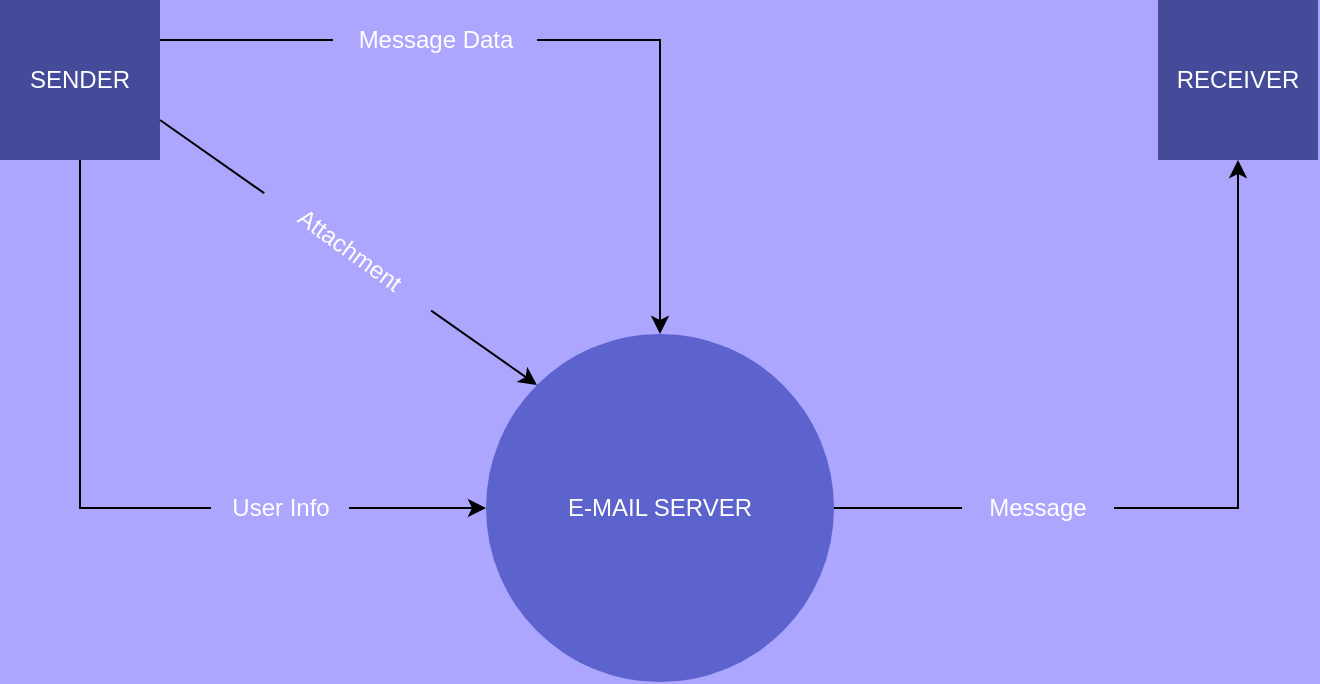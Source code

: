 <mxfile version="10.6.5" type="device"><diagram id="469499QUdnpIxdoGfuf7" name="Context"><mxGraphModel dx="1232" dy="452" grid="0" gridSize="10" guides="1" tooltips="1" connect="1" arrows="1" fold="1" page="1" pageScale="1" pageWidth="191" pageHeight="112" background="#ACA6FF" math="0" shadow="0"><root><mxCell id="0"/><mxCell id="1" parent="0"/><mxCell id="KstoydTxXm2KWgM_4Ae4-28" style="edgeStyle=orthogonalEdgeStyle;rounded=0;orthogonalLoop=1;jettySize=auto;html=1;exitX=1;exitY=0.5;exitDx=0;exitDy=0;entryX=0.5;entryY=1;entryDx=0;entryDy=0;fontColor=#FFFFFF;" parent="1" source="KstoydTxXm2KWgM_4Ae4-1" target="KstoydTxXm2KWgM_4Ae4-4" edge="1"><mxGeometry relative="1" as="geometry"/></mxCell><mxCell id="KstoydTxXm2KWgM_4Ae4-1" value="E-MAIL SERVER" style="ellipse;whiteSpace=wrap;html=1;aspect=fixed;labelBackgroundColor=none;fillColor=#5C63CC;strokeColor=none;fontColor=#FFFFFF;" parent="1" vertex="1"><mxGeometry x="295" y="332" width="174" height="174" as="geometry"/></mxCell><mxCell id="KstoydTxXm2KWgM_4Ae4-18" style="edgeStyle=orthogonalEdgeStyle;rounded=0;orthogonalLoop=1;jettySize=auto;html=1;exitX=1;exitY=0.25;exitDx=0;exitDy=0;entryX=0.5;entryY=0;entryDx=0;entryDy=0;fontColor=#FFFFFF;" parent="1" source="KstoydTxXm2KWgM_4Ae4-3" target="KstoydTxXm2KWgM_4Ae4-1" edge="1"><mxGeometry relative="1" as="geometry"/></mxCell><mxCell id="KstoydTxXm2KWgM_4Ae4-22" style="edgeStyle=orthogonalEdgeStyle;rounded=0;orthogonalLoop=1;jettySize=auto;html=1;exitX=0.5;exitY=1;exitDx=0;exitDy=0;entryX=0;entryY=0.5;entryDx=0;entryDy=0;fontColor=#FFFFFF;" parent="1" source="KstoydTxXm2KWgM_4Ae4-3" target="KstoydTxXm2KWgM_4Ae4-1" edge="1"><mxGeometry relative="1" as="geometry"/></mxCell><mxCell id="KstoydTxXm2KWgM_4Ae4-3" value="SENDER" style="whiteSpace=wrap;html=1;aspect=fixed;labelBackgroundColor=none;fillColor=#454A99;fontColor=#ffffff;strokeColor=none;" parent="1" vertex="1"><mxGeometry x="52" y="165" width="80" height="80" as="geometry"/></mxCell><mxCell id="KstoydTxXm2KWgM_4Ae4-4" value="RECEIVER" style="whiteSpace=wrap;html=1;aspect=fixed;labelBackgroundColor=none;fillColor=#454A99;fontColor=#ffffff;strokeColor=none;" parent="1" vertex="1"><mxGeometry x="631" y="165" width="80" height="80" as="geometry"/></mxCell><mxCell id="KstoydTxXm2KWgM_4Ae4-24" value="Message Data" style="text;html=1;strokeColor=none;fillColor=#ACA6FF;align=center;verticalAlign=middle;whiteSpace=wrap;rounded=0;labelBackgroundColor=none;fontColor=#FFFFFF;" parent="1" vertex="1"><mxGeometry x="218.5" y="175" width="102" height="20" as="geometry"/></mxCell><mxCell id="KstoydTxXm2KWgM_4Ae4-26" value="User Info" style="text;html=1;strokeColor=none;fillColor=#ACA6FF;align=center;verticalAlign=middle;whiteSpace=wrap;rounded=0;labelBackgroundColor=none;fontColor=#FFFFFF;" parent="1" vertex="1"><mxGeometry x="157.5" y="409" width="69" height="20" as="geometry"/></mxCell><mxCell id="KstoydTxXm2KWgM_4Ae4-29" value="Message" style="text;html=1;strokeColor=none;fillColor=#ACA6FF;align=center;verticalAlign=middle;whiteSpace=wrap;rounded=0;labelBackgroundColor=none;fontColor=#FFFFFF;" parent="1" vertex="1"><mxGeometry x="533" y="409" width="76" height="20" as="geometry"/></mxCell><mxCell id="KstoydTxXm2KWgM_4Ae4-36" value="" style="endArrow=classic;html=1;fontColor=#FFFFFF;exitX=1;exitY=0.75;exitDx=0;exitDy=0;entryX=0;entryY=0;entryDx=0;entryDy=0;" parent="1" source="KstoydTxXm2KWgM_4Ae4-3" target="KstoydTxXm2KWgM_4Ae4-1" edge="1"><mxGeometry width="50" height="50" relative="1" as="geometry"><mxPoint x="205" y="299" as="sourcePoint"/><mxPoint x="255" y="249" as="targetPoint"/></mxGeometry></mxCell><mxCell id="KstoydTxXm2KWgM_4Ae4-37" value="Attachment" style="text;html=1;strokeColor=none;fillColor=#ACA6FF;align=center;verticalAlign=middle;whiteSpace=wrap;rounded=0;labelBackgroundColor=none;fontColor=#FFFFFF;rotation=36;" parent="1" vertex="1"><mxGeometry x="175.5" y="271.5" width="102" height="37" as="geometry"/></mxCell></root></mxGraphModel></diagram><diagram id="wR18EzcVGRsYRsVXomZf" name="Use Case"><mxGraphModel dx="992" dy="564" grid="0" gridSize="10" guides="1" tooltips="1" connect="1" arrows="1" fold="1" page="1" pageScale="1" pageWidth="91" pageHeight="325" background="#ACA6FF" math="0" shadow="0"><root><mxCell id="6T27clvf9hm88iGf6sbv-0"/><mxCell id="6T27clvf9hm88iGf6sbv-1" parent="6T27clvf9hm88iGf6sbv-0"/><mxCell id="6T27clvf9hm88iGf6sbv-34" style="edgeStyle=orthogonalEdgeStyle;rounded=0;orthogonalLoop=1;jettySize=auto;html=1;exitX=0.5;exitY=0.5;exitDx=0;exitDy=0;exitPerimeter=0;entryX=0;entryY=0.5;entryDx=0;entryDy=0;fontColor=#FFFFFF;" parent="6T27clvf9hm88iGf6sbv-1" source="6T27clvf9hm88iGf6sbv-2" edge="1"><mxGeometry relative="1" as="geometry"><Array as="points"><mxPoint x="174" y="323"/><mxPoint x="174" y="198"/></Array><mxPoint x="240" y="198" as="targetPoint"/></mxGeometry></mxCell><mxCell id="6T27clvf9hm88iGf6sbv-35" style="edgeStyle=orthogonalEdgeStyle;rounded=0;orthogonalLoop=1;jettySize=auto;html=1;exitX=0.5;exitY=0.5;exitDx=0;exitDy=0;exitPerimeter=0;fontColor=#FFFFFF;" parent="6T27clvf9hm88iGf6sbv-1" source="6T27clvf9hm88iGf6sbv-2" edge="1"><mxGeometry relative="1" as="geometry"><Array as="points"><mxPoint x="200" y="323"/><mxPoint x="200" y="249"/></Array><mxPoint x="239.5" y="249" as="targetPoint"/></mxGeometry></mxCell><mxCell id="6T27clvf9hm88iGf6sbv-36" style="edgeStyle=orthogonalEdgeStyle;rounded=0;orthogonalLoop=1;jettySize=auto;html=1;exitX=0.5;exitY=0.5;exitDx=0;exitDy=0;exitPerimeter=0;entryX=0;entryY=0.5;entryDx=0;entryDy=0;fontColor=#FFFFFF;" parent="6T27clvf9hm88iGf6sbv-1" source="6T27clvf9hm88iGf6sbv-2" edge="1"><mxGeometry relative="1" as="geometry"><Array as="points"><mxPoint x="148" y="323"/><mxPoint x="148" y="145"/></Array><mxPoint x="240" y="145" as="targetPoint"/></mxGeometry></mxCell><mxCell id="6T27clvf9hm88iGf6sbv-37" style="edgeStyle=orthogonalEdgeStyle;rounded=0;orthogonalLoop=1;jettySize=auto;html=1;exitX=0.5;exitY=0.5;exitDx=0;exitDy=0;exitPerimeter=0;entryX=0;entryY=0.5;entryDx=0;entryDy=0;fontColor=#FFFFFF;" parent="6T27clvf9hm88iGf6sbv-1" source="6T27clvf9hm88iGf6sbv-2" edge="1"><mxGeometry relative="1" as="geometry"><Array as="points"><mxPoint x="217" y="323"/><mxPoint x="217" y="301"/></Array><mxPoint x="240" y="301" as="targetPoint"/></mxGeometry></mxCell><mxCell id="6T27clvf9hm88iGf6sbv-38" style="edgeStyle=orthogonalEdgeStyle;rounded=0;orthogonalLoop=1;jettySize=auto;html=1;exitX=0.5;exitY=0.5;exitDx=0;exitDy=0;exitPerimeter=0;entryX=0;entryY=0.5;entryDx=0;entryDy=0;fontColor=#FFFFFF;" parent="6T27clvf9hm88iGf6sbv-1" source="6T27clvf9hm88iGf6sbv-2" edge="1"><mxGeometry relative="1" as="geometry"><Array as="points"><mxPoint x="124" y="323"/><mxPoint x="124" y="92"/></Array><mxPoint x="240" y="92" as="targetPoint"/></mxGeometry></mxCell><mxCell id="6T27clvf9hm88iGf6sbv-39" style="edgeStyle=orthogonalEdgeStyle;rounded=0;orthogonalLoop=1;jettySize=auto;html=1;exitX=0.5;exitY=0.5;exitDx=0;exitDy=0;exitPerimeter=0;entryX=0;entryY=0.5;entryDx=0;entryDy=0;fontColor=#FFFFFF;" parent="6T27clvf9hm88iGf6sbv-1" source="6T27clvf9hm88iGf6sbv-2" edge="1"><mxGeometry relative="1" as="geometry"><Array as="points"><mxPoint x="217" y="323"/><mxPoint x="217" y="354"/></Array><mxPoint x="240" y="354" as="targetPoint"/></mxGeometry></mxCell><mxCell id="WMzv6AMIXj1qDboyuqr6-2" style="edgeStyle=orthogonalEdgeStyle;rounded=0;orthogonalLoop=1;jettySize=auto;html=1;exitX=0.5;exitY=0.5;exitDx=0;exitDy=0;exitPerimeter=0;entryX=0;entryY=0.5;entryDx=0;entryDy=0;fontColor=#FFFFFF;" parent="6T27clvf9hm88iGf6sbv-1" source="6T27clvf9hm88iGf6sbv-2" edge="1"><mxGeometry relative="1" as="geometry"><Array as="points"><mxPoint x="200" y="323"/><mxPoint x="200" y="407"/></Array><mxPoint x="240" y="407" as="targetPoint"/></mxGeometry></mxCell><mxCell id="0QVUdtFvlDoKJN9ztfWD-8" style="edgeStyle=orthogonalEdgeStyle;rounded=0;orthogonalLoop=1;jettySize=auto;html=0;exitX=0.5;exitY=0.5;exitDx=0;exitDy=0;exitPerimeter=0;labelBackgroundColor=#ACA6FF;endArrow=blockThin;endFill=1;strokeColor=#000000;fontSize=10;fontColor=#FFFFFF;align=center;entryX=0;entryY=0.5;entryDx=0;entryDy=0;" parent="6T27clvf9hm88iGf6sbv-1" source="6T27clvf9hm88iGf6sbv-2" edge="1"><mxGeometry relative="1" as="geometry"><Array as="points"><mxPoint x="174" y="323"/><mxPoint x="174" y="460"/></Array><mxPoint x="240" y="460" as="targetPoint"/></mxGeometry></mxCell><mxCell id="0QVUdtFvlDoKJN9ztfWD-9" style="edgeStyle=orthogonalEdgeStyle;rounded=0;orthogonalLoop=1;jettySize=auto;html=0;exitX=0.5;exitY=0.5;exitDx=0;exitDy=0;exitPerimeter=0;labelBackgroundColor=#ACA6FF;endArrow=blockThin;endFill=1;strokeColor=#000000;fontSize=10;fontColor=#FFFFFF;align=center;" parent="6T27clvf9hm88iGf6sbv-1" source="6T27clvf9hm88iGf6sbv-2" edge="1"><mxGeometry relative="1" as="geometry"><Array as="points"><mxPoint x="148" y="322"/><mxPoint x="148" y="514"/></Array><mxPoint x="239.5" y="514" as="targetPoint"/></mxGeometry></mxCell><mxCell id="0QVUdtFvlDoKJN9ztfWD-10" style="edgeStyle=orthogonalEdgeStyle;rounded=0;orthogonalLoop=1;jettySize=auto;html=0;exitX=0.5;exitY=0.5;exitDx=0;exitDy=0;exitPerimeter=0;labelBackgroundColor=#ACA6FF;endArrow=blockThin;endFill=1;strokeColor=#000000;fontSize=10;fontColor=#FFFFFF;align=center;" parent="6T27clvf9hm88iGf6sbv-1" source="6T27clvf9hm88iGf6sbv-2" edge="1"><mxGeometry relative="1" as="geometry"><Array as="points"><mxPoint x="124" y="322"/><mxPoint x="124" y="567"/></Array><mxPoint x="239.5" y="567" as="targetPoint"/></mxGeometry></mxCell><mxCell id="6T27clvf9hm88iGf6sbv-2" value="REGISTERED&lt;br&gt;USER" style="shape=umlActor;verticalLabelPosition=bottom;labelBackgroundColor=none;verticalAlign=top;html=1;outlineConnect=0;fillColor=#8B86CF;fontColor=#FFFFFF;" parent="6T27clvf9hm88iGf6sbv-1" vertex="1"><mxGeometry x="55.5" y="292.5" width="30" height="60" as="geometry"/></mxCell><mxCell id="WMzv6AMIXj1qDboyuqr6-3" style="edgeStyle=orthogonalEdgeStyle;rounded=0;orthogonalLoop=1;jettySize=auto;html=1;exitX=0.5;exitY=0.5;exitDx=0;exitDy=0;exitPerimeter=0;entryX=1;entryY=0.5;entryDx=0;entryDy=0;fontColor=#FFFFFF;" parent="6T27clvf9hm88iGf6sbv-1" source="WMzv6AMIXj1qDboyuqr6-0" edge="1"><mxGeometry relative="1" as="geometry"><mxPoint x="370" y="92" as="targetPoint"/></mxGeometry></mxCell><mxCell id="qi_PC6ZozoC2-NApFLPX-3" style="edgeStyle=orthogonalEdgeStyle;rounded=0;orthogonalLoop=1;jettySize=auto;html=1;exitX=0.5;exitY=0.5;exitDx=0;exitDy=0;exitPerimeter=0;endArrow=classic;endFill=1;fontColor=#FFFFFF;" parent="6T27clvf9hm88iGf6sbv-1" source="WMzv6AMIXj1qDboyuqr6-0" target="WMzv6AMIXj1qDboyuqr6-13" edge="1"><mxGeometry relative="1" as="geometry"><Array as="points"><mxPoint x="560" y="92.5"/></Array></mxGeometry></mxCell><mxCell id="qi_PC6ZozoC2-NApFLPX-4" style="edgeStyle=orthogonalEdgeStyle;rounded=0;orthogonalLoop=1;jettySize=auto;html=1;exitX=0.5;exitY=0.5;exitDx=0;exitDy=0;exitPerimeter=0;endArrow=classic;endFill=1;fontColor=#FFFFFF;" parent="6T27clvf9hm88iGf6sbv-1" source="WMzv6AMIXj1qDboyuqr6-0" target="WMzv6AMIXj1qDboyuqr6-16" edge="1"><mxGeometry relative="1" as="geometry"><Array as="points"><mxPoint x="698" y="92"/></Array></mxGeometry></mxCell><mxCell id="WMzv6AMIXj1qDboyuqr6-0" value="ADMIN" style="shape=umlActor;verticalLabelPosition=bottom;labelBackgroundColor=none;verticalAlign=top;html=1;outlineConnect=0;fillColor=#8B86CF;fontColor=#FFFFFF;" parent="6T27clvf9hm88iGf6sbv-1" vertex="1"><mxGeometry x="602" y="62" width="30" height="60" as="geometry"/></mxCell><mxCell id="WMzv6AMIXj1qDboyuqr6-13" value="MANAGE USERS" style="rounded=0;whiteSpace=wrap;html=1;labelBackgroundColor=none;fillColor=#5C63CC;fontColor=#FFFFFF;strokeColor=none;" parent="6T27clvf9hm88iGf6sbv-1" vertex="1"><mxGeometry x="495.5" y="155" width="130" height="43" as="geometry"/></mxCell><mxCell id="WMzv6AMIXj1qDboyuqr6-16" value="MAINTENANCE" style="rounded=0;whiteSpace=wrap;html=1;labelBackgroundColor=none;fillColor=#5C63CC;fontColor=#FFFFFF;strokeColor=none;" parent="6T27clvf9hm88iGf6sbv-1" vertex="1"><mxGeometry x="632" y="155" width="130" height="43" as="geometry"/></mxCell><mxCell id="0QVUdtFvlDoKJN9ztfWD-14" style="edgeStyle=orthogonalEdgeStyle;rounded=0;orthogonalLoop=1;jettySize=auto;html=0;exitX=0.5;exitY=0.5;exitDx=0;exitDy=0;exitPerimeter=0;entryX=0;entryY=0.5;entryDx=0;entryDy=0;labelBackgroundColor=#ACA6FF;endArrow=blockThin;endFill=1;strokeColor=#000000;fontSize=10;fontColor=#FFFFFF;align=center;" parent="6T27clvf9hm88iGf6sbv-1" source="0QVUdtFvlDoKJN9ztfWD-1" target="0QVUdtFvlDoKJN9ztfWD-2" edge="1"><mxGeometry relative="1" as="geometry"/></mxCell><mxCell id="0QVUdtFvlDoKJN9ztfWD-1" value="NON-REGISTERED&lt;br&gt;USER" style="shape=umlActor;verticalLabelPosition=bottom;labelBackgroundColor=none;verticalAlign=top;html=1;outlineConnect=0;fillColor=#8B86CF;fontColor=#FFFFFF;" parent="6T27clvf9hm88iGf6sbv-1" vertex="1"><mxGeometry x="511" y="287.5" width="30" height="61" as="geometry"/></mxCell><mxCell id="0QVUdtFvlDoKJN9ztfWD-2" value="SIGN UP" style="rounded=0;whiteSpace=wrap;html=1;labelBackgroundColor=none;fillColor=#5C63CC;fontColor=#FFFFFF;strokeColor=none;" parent="6T27clvf9hm88iGf6sbv-1" vertex="1"><mxGeometry x="608.5" y="296.5" width="130" height="43" as="geometry"/></mxCell><mxCell id="0QVUdtFvlDoKJN9ztfWD-13" style="edgeStyle=orthogonalEdgeStyle;rounded=0;orthogonalLoop=1;jettySize=auto;html=0;exitX=0.5;exitY=0.5;exitDx=0;exitDy=0;exitPerimeter=0;entryX=0;entryY=0.5;entryDx=0;entryDy=0;labelBackgroundColor=#ACA6FF;endArrow=blockThin;endFill=1;strokeColor=#000000;fontSize=10;fontColor=#FFFFFF;align=center;" parent="6T27clvf9hm88iGf6sbv-1" source="0QVUdtFvlDoKJN9ztfWD-11" target="0QVUdtFvlDoKJN9ztfWD-12" edge="1"><mxGeometry relative="1" as="geometry"/></mxCell><mxCell id="0QVUdtFvlDoKJN9ztfWD-11" value="OTHER EMAIL&lt;br&gt;SERVICES" style="shape=umlActor;verticalLabelPosition=bottom;labelBackgroundColor=none;verticalAlign=top;html=1;outlineConnect=0;fillColor=#8B86CF;fontColor=#FFFFFF;" parent="6T27clvf9hm88iGf6sbv-1" vertex="1"><mxGeometry x="467" y="450" width="30" height="61" as="geometry"/></mxCell><mxCell id="0QVUdtFvlDoKJN9ztfWD-12" value="RECEIVE EMAIL FROM OTHER SERVICES" style="rounded=0;whiteSpace=wrap;html=1;labelBackgroundColor=none;fillColor=#5C63CC;fontColor=#FFFFFF;strokeColor=none;" parent="6T27clvf9hm88iGf6sbv-1" vertex="1"><mxGeometry x="593" y="448" width="153" height="65" as="geometry"/></mxCell><mxCell id="rCkbUyASFsfNOkD5x2qZ-1" value="&lt;span&gt;LOG IN&lt;/span&gt;" style="ellipse;whiteSpace=wrap;html=1;fillColor=#5C63CC;fontColor=#FFFFFF;strokeColor=none;" parent="6T27clvf9hm88iGf6sbv-1" vertex="1"><mxGeometry x="239.5" y="66.5" width="129" height="47" as="geometry"/></mxCell><mxCell id="rCkbUyASFsfNOkD5x2qZ-2" value="&lt;span&gt;REMOVE MESSAGES&lt;/span&gt;&lt;br&gt;" style="ellipse;whiteSpace=wrap;html=1;fillColor=#5C63CC;fontColor=#FFFFFF;strokeColor=none;" parent="6T27clvf9hm88iGf6sbv-1" vertex="1"><mxGeometry x="239.5" y="226" width="129" height="47" as="geometry"/></mxCell><mxCell id="rCkbUyASFsfNOkD5x2qZ-3" value="&lt;span&gt;MANAGE ACCOUNT&lt;/span&gt;&lt;br&gt;" style="ellipse;whiteSpace=wrap;html=1;fillColor=#5C63CC;fontColor=#FFFFFF;strokeColor=none;" parent="6T27clvf9hm88iGf6sbv-1" vertex="1"><mxGeometry x="239.5" y="277.5" width="129" height="47" as="geometry"/></mxCell><mxCell id="rCkbUyASFsfNOkD5x2qZ-4" value="&lt;span&gt;SEARCH MESSAGE&lt;/span&gt;&lt;br&gt;" style="ellipse;whiteSpace=wrap;html=1;fillColor=#5C63CC;fontColor=#FFFFFF;strokeColor=none;" parent="6T27clvf9hm88iGf6sbv-1" vertex="1"><mxGeometry x="239.5" y="329" width="129" height="47" as="geometry"/></mxCell><mxCell id="rCkbUyASFsfNOkD5x2qZ-5" value="&lt;span&gt;MANAGE FOLDER&lt;/span&gt;&lt;br&gt;" style="ellipse;whiteSpace=wrap;html=1;fillColor=#5C63CC;fontColor=#FFFFFF;strokeColor=none;" parent="6T27clvf9hm88iGf6sbv-1" vertex="1"><mxGeometry x="239.5" y="383" width="129" height="47" as="geometry"/></mxCell><mxCell id="rCkbUyASFsfNOkD5x2qZ-6" value="&lt;span&gt;MARK MAIL&lt;/span&gt;&lt;br&gt;&lt;span&gt;AS SPAM&lt;/span&gt;&lt;br&gt;" style="ellipse;whiteSpace=wrap;html=1;fillColor=#5C63CC;fontColor=#FFFFFF;strokeColor=none;" parent="6T27clvf9hm88iGf6sbv-1" vertex="1"><mxGeometry x="239.5" y="436.5" width="129" height="47" as="geometry"/></mxCell><mxCell id="rCkbUyASFsfNOkD5x2qZ-7" value="&lt;span&gt;MARK MAIL&lt;/span&gt;&lt;br&gt;&lt;span&gt;AS A STAR&lt;/span&gt;&lt;br&gt;" style="ellipse;whiteSpace=wrap;html=1;fillColor=#5C63CC;fontColor=#FFFFFF;strokeColor=none;" parent="6T27clvf9hm88iGf6sbv-1" vertex="1"><mxGeometry x="239.5" y="489.5" width="129" height="47" as="geometry"/></mxCell><mxCell id="rCkbUyASFsfNOkD5x2qZ-8" value="&lt;span&gt;MARK MAIL&lt;/span&gt;&lt;br&gt;&lt;span&gt;AS IMPORTANT&lt;/span&gt;&lt;br&gt;" style="ellipse;whiteSpace=wrap;html=1;fillColor=#5C63CC;fontColor=#FFFFFF;strokeColor=none;" parent="6T27clvf9hm88iGf6sbv-1" vertex="1"><mxGeometry x="239.5" y="542.5" width="129" height="47" as="geometry"/></mxCell><mxCell id="rCkbUyASFsfNOkD5x2qZ-9" value="&lt;span&gt;VIEWING MESSAGES&lt;/span&gt;&lt;br&gt;" style="ellipse;whiteSpace=wrap;html=1;fillColor=#5C63CC;fontColor=#FFFFFF;strokeColor=none;" parent="6T27clvf9hm88iGf6sbv-1" vertex="1"><mxGeometry x="239.5" y="174" width="129" height="47" as="geometry"/></mxCell><mxCell id="rCkbUyASFsfNOkD5x2qZ-10" value="&lt;span&gt;SEND A MESSAGE&lt;/span&gt;&lt;br&gt;" style="ellipse;whiteSpace=wrap;html=1;fillColor=#5C63CC;fontColor=#FFFFFF;strokeColor=none;" parent="6T27clvf9hm88iGf6sbv-1" vertex="1"><mxGeometry x="239.5" y="120.5" width="129" height="47" as="geometry"/></mxCell></root></mxGraphModel></diagram><diagram id="JFA7-mFt5D5s1CcfRDLr" name="Class"><mxGraphModel dx="1732" dy="699" grid="0" gridSize="10" guides="1" tooltips="1" connect="1" arrows="1" fold="1" page="1" pageScale="1" pageWidth="1069" pageHeight="552" background="#ACA6FF" math="0" shadow="0"><root><mxCell id="8o-pMbK24jQdxzQdEH3J-0"/><mxCell id="8o-pMbK24jQdxzQdEH3J-1" parent="8o-pMbK24jQdxzQdEH3J-0"/><mxCell id="2Hn8DiOYOxW6ukixNm8m-43" style="edgeStyle=orthogonalEdgeStyle;rounded=0;orthogonalLoop=1;jettySize=auto;html=1;exitX=1;exitY=0.25;exitDx=0;exitDy=0;endArrow=none;endFill=0;fontColor=#FFFFFF;" parent="8o-pMbK24jQdxzQdEH3J-1" source="i1dvICmDRPo4gUdO4a8r-4" edge="1"><mxGeometry relative="1" as="geometry"/></mxCell><mxCell id="ph6qqkzC6OoCSmtXkYEs-5" style="edgeStyle=orthogonalEdgeStyle;rounded=0;orthogonalLoop=1;jettySize=auto;html=1;exitX=1;exitY=0.25;exitDx=0;exitDy=0;entryX=0;entryY=0.5;entryDx=0;entryDy=0;endArrow=none;endFill=0;" edge="1" parent="8o-pMbK24jQdxzQdEH3J-1" source="i1dvICmDRPo4gUdO4a8r-4" target="DhwgPAy0r38G_djEKicl-18"><mxGeometry relative="1" as="geometry"/></mxCell><mxCell id="i1dvICmDRPo4gUdO4a8r-4" value="&lt;&lt;model&gt;&gt;&#10;Mail" style="swimlane;fontStyle=0;childLayout=stackLayout;horizontal=1;startSize=41;fillColor=#5C63CC;horizontalStack=0;resizeParent=1;resizeParentMax=0;resizeLast=0;collapsible=1;marginBottom=0;fontColor=#FFFFFF;strokeColor=#000000;" parent="8o-pMbK24jQdxzQdEH3J-1" vertex="1"><mxGeometry x="381.5" y="593.5" width="179" height="143" as="geometry"/></mxCell><mxCell id="i1dvICmDRPo4gUdO4a8r-5" value="+ Sender: String&#10;+ Receivers: ReceiverList&#10;+ SentTime: Date&#10;+ Title: String&#10;+ MessageText: String&#10;+ Attachments: AttachmentList&#10;&#10;" style="text;strokeColor=#000000;fillColor=#5C63CC;align=left;verticalAlign=top;spacingLeft=4;spacingRight=4;overflow=hidden;rotatable=0;points=[[0,0.5],[1,0.5]];portConstraint=eastwest;fontColor=#FFFFFF;" parent="i1dvICmDRPo4gUdO4a8r-4" vertex="1"><mxGeometry y="41" width="179" height="102" as="geometry"/></mxCell><mxCell id="4D7Bzv604u9YElDQWZh7-5" value="&lt;&lt;model&gt;&gt;&#10;Draft" style="swimlane;fontStyle=0;childLayout=stackLayout;horizontal=1;startSize=38;fillColor=#5C63CC;horizontalStack=0;resizeParent=1;resizeParentMax=0;resizeLast=0;collapsible=1;marginBottom=0;strokeColor=#000000;fontColor=#FFFFFF;" parent="8o-pMbK24jQdxzQdEH3J-1" vertex="1"><mxGeometry x="131.5" y="789" width="191" height="139" as="geometry"/></mxCell><mxCell id="4D7Bzv604u9YElDQWZh7-6" value="+ Sender: String&#10;+ Receivers: ReceiverList&#10;+ SentTime: Date&#10;+ Title: String&#10;+ MessageText: String&#10;+ Attachments: AttachmentList&#10;" style="text;strokeColor=#000000;fillColor=#5C63CC;align=left;verticalAlign=top;spacingLeft=4;spacingRight=4;overflow=hidden;rotatable=0;points=[[0,0.5],[1,0.5]];portConstraint=eastwest;fontColor=#FFFFFF;" parent="4D7Bzv604u9YElDQWZh7-5" vertex="1"><mxGeometry y="38" width="191" height="101" as="geometry"/></mxCell><mxCell id="2Hn8DiOYOxW6ukixNm8m-21" style="edgeStyle=orthogonalEdgeStyle;rounded=0;orthogonalLoop=1;jettySize=auto;html=1;exitX=0.5;exitY=1;exitDx=0;exitDy=0;entryX=0.5;entryY=0;entryDx=0;entryDy=0;fontColor=#FFFFFF;endArrow=none;endFill=0;" parent="8o-pMbK24jQdxzQdEH3J-1" source="DhwgPAy0r38G_djEKicl-0" target="4D7Bzv604u9YElDQWZh7-5" edge="1"><mxGeometry relative="1" as="geometry"/></mxCell><mxCell id="2Hn8DiOYOxW6ukixNm8m-38" style="edgeStyle=orthogonalEdgeStyle;rounded=0;orthogonalLoop=1;jettySize=auto;html=1;exitX=0.5;exitY=0;exitDx=0;exitDy=0;entryX=0.5;entryY=0;entryDx=0;entryDy=0;endArrow=none;endFill=0;fontColor=#FFFFFF;" parent="8o-pMbK24jQdxzQdEH3J-1" source="DhwgPAy0r38G_djEKicl-0" target="DhwgPAy0r38G_djEKicl-18" edge="1"><mxGeometry relative="1" as="geometry"/></mxCell><mxCell id="DhwgPAy0r38G_djEKicl-0" value="&lt;&lt;model&gt;&gt;&#10;User" style="swimlane;fontStyle=0;childLayout=stackLayout;horizontal=1;startSize=44;fillColor=#5C63CC;horizontalStack=0;resizeParent=1;resizeParentMax=0;resizeLast=0;collapsible=1;marginBottom=0;strokeColor=#000000;fontColor=#FFFFFF;" parent="8o-pMbK24jQdxzQdEH3J-1" vertex="1"><mxGeometry x="130.5" y="593.5" width="193" height="131" as="geometry"/></mxCell><mxCell id="DhwgPAy0r38G_djEKicl-1" value="- UserID: int&#10;+ Username: String&#10;- Password: String&#10;+ SecurityQuestion: String&#10;- SecurityQuestionAnswer: String&#10;&#10;" style="text;strokeColor=#000000;fillColor=#5C63CC;align=left;verticalAlign=top;spacingLeft=4;spacingRight=4;overflow=hidden;rotatable=0;points=[[0,0.5],[1,0.5]];portConstraint=eastwest;fontColor=#FFFFFF;" parent="DhwgPAy0r38G_djEKicl-0" vertex="1"><mxGeometry y="44" width="193" height="87" as="geometry"/></mxCell><mxCell id="DhwgPAy0r38G_djEKicl-18" value="&lt;&lt;model&gt;&gt;&#10;MailFolder" style="swimlane;fontStyle=0;childLayout=stackLayout;horizontal=1;startSize=37;fillColor=#5C63CC;horizontalStack=0;resizeParent=1;resizeParentMax=0;resizeLast=0;collapsible=1;marginBottom=0;strokeColor=#000000;fontColor=#FFFFFF;" parent="8o-pMbK24jQdxzQdEH3J-1" vertex="1"><mxGeometry x="631" y="692" width="160" height="87" as="geometry"/></mxCell><mxCell id="DhwgPAy0r38G_djEKicl-19" value="- ID: int&#10;+ Title: String&#10;" style="text;strokeColor=#000000;fillColor=#5C63CC;align=left;verticalAlign=top;spacingLeft=4;spacingRight=4;overflow=hidden;rotatable=0;points=[[0,0.5],[1,0.5]];portConstraint=eastwest;fontColor=#FFFFFF;" parent="DhwgPAy0r38G_djEKicl-18" vertex="1"><mxGeometry y="37" width="160" height="50" as="geometry"/></mxCell><mxCell id="DhwgPAy0r38G_djEKicl-31" value="&lt;&lt;model&gt;&gt;&#10;Attachments" style="swimlane;fontStyle=0;childLayout=stackLayout;horizontal=1;startSize=42;fillColor=#5C63CC;horizontalStack=0;resizeParent=1;resizeParentMax=0;resizeLast=0;collapsible=1;marginBottom=0;strokeColor=#000000;fontColor=#FFFFFF;" parent="8o-pMbK24jQdxzQdEH3J-1" vertex="1"><mxGeometry x="383" y="789" width="176" height="93" as="geometry"/></mxCell><mxCell id="DhwgPAy0r38G_djEKicl-32" value="+ Contents: Binary&#10;+ FileType: String&#10;" style="text;strokeColor=#000000;fillColor=#5C63CC;align=left;verticalAlign=top;spacingLeft=4;spacingRight=4;overflow=hidden;rotatable=0;points=[[0,0.5],[1,0.5]];portConstraint=eastwest;fontColor=#FFFFFF;" parent="DhwgPAy0r38G_djEKicl-31" vertex="1"><mxGeometry y="42" width="176" height="51" as="geometry"/></mxCell><mxCell id="hNmFykgO45Nl3fyht79t-0" value="&amp;lt;&amp;lt;view&amp;gt;&amp;gt;&lt;br&gt;LoginScreen" style="html=1;fillColor=#5C63CC;fontColor=#FFFFFF;" parent="8o-pMbK24jQdxzQdEH3J-1" vertex="1"><mxGeometry x="134" y="122.5" width="110" height="50" as="geometry"/></mxCell><mxCell id="-xGYyYTyldEGIwULoEye-12" style="edgeStyle=orthogonalEdgeStyle;rounded=0;orthogonalLoop=1;jettySize=auto;html=1;exitX=0.5;exitY=1;exitDx=0;exitDy=0;entryX=0.5;entryY=0;entryDx=0;entryDy=0;endArrow=none;endFill=0;fontColor=#FFFFFF;" parent="8o-pMbK24jQdxzQdEH3J-1" source="E-JanGU4bcYJFvLVReaG-0" target="2Hn8DiOYOxW6ukixNm8m-0" edge="1"><mxGeometry relative="1" as="geometry"><Array as="points"><mxPoint x="315" y="228"/><mxPoint x="608" y="228"/></Array></mxGeometry></mxCell><mxCell id="E-JanGU4bcYJFvLVReaG-0" value="&amp;lt;&amp;lt;view&amp;gt;&amp;gt;&lt;br&gt;MailBox Screen" style="html=1;fillColor=#5C63CC;fontColor=#FFFFFF;" parent="8o-pMbK24jQdxzQdEH3J-1" vertex="1"><mxGeometry x="259.5" y="122.5" width="110" height="50" as="geometry"/></mxCell><mxCell id="E-JanGU4bcYJFvLVReaG-1" value="&amp;lt;&amp;lt;view&amp;gt;&amp;gt;&lt;br&gt;TrashBox Screen" style="html=1;fillColor=#5C63CC;fontColor=#FFFFFF;" parent="8o-pMbK24jQdxzQdEH3J-1" vertex="1"><mxGeometry x="385" y="122.5" width="110" height="50" as="geometry"/></mxCell><mxCell id="2Hn8DiOYOxW6ukixNm8m-56" style="edgeStyle=orthogonalEdgeStyle;rounded=0;orthogonalLoop=1;jettySize=auto;html=1;exitX=0.25;exitY=1;exitDx=0;exitDy=0;entryX=0.25;entryY=0;entryDx=0;entryDy=0;endArrow=none;endFill=0;fontColor=#FFFFFF;" parent="8o-pMbK24jQdxzQdEH3J-1" source="rhYz36d_FoODQ185iaFt-16" target="DhwgPAy0r38G_djEKicl-0" edge="1"><mxGeometry relative="1" as="geometry"><Array as="points"><mxPoint x="184" y="593"/></Array></mxGeometry></mxCell><mxCell id="rhYz36d_FoODQ185iaFt-16" value="&lt;&lt;controller&gt;&gt;&#10;UserController" style="swimlane;fontStyle=0;childLayout=stackLayout;horizontal=1;startSize=39;fillColor=#5C63CC;horizontalStack=0;resizeParent=1;resizeParentMax=0;resizeLast=0;collapsible=1;marginBottom=0;strokeColor=#000000;fontColor=#FFFFFF;" parent="8o-pMbK24jQdxzQdEH3J-1" vertex="1"><mxGeometry x="135.5" y="245" width="196" height="135" as="geometry"/></mxCell><mxCell id="rhYz36d_FoODQ185iaFt-17" value="+ UserList&#10;" style="text;strokeColor=#000000;fillColor=#5C63CC;align=left;verticalAlign=top;spacingLeft=4;spacingRight=4;overflow=hidden;rotatable=0;points=[[0,0.5],[1,0.5]];portConstraint=eastwest;fontColor=#FFFFFF;" parent="rhYz36d_FoODQ185iaFt-16" vertex="1"><mxGeometry y="39" width="196" height="33" as="geometry"/></mxCell><mxCell id="rhYz36d_FoODQ185iaFt-18" value="+ changePassword(String): String&#10;+ deleteAccount()&#10;+ checkUser(int, String): Boolean&#10;" style="text;strokeColor=#000000;fillColor=#5C63CC;align=left;verticalAlign=top;spacingLeft=4;spacingRight=4;overflow=hidden;rotatable=0;points=[[0,0.5],[1,0.5]];portConstraint=eastwest;fontColor=#FFFFFF;" parent="rhYz36d_FoODQ185iaFt-16" vertex="1"><mxGeometry y="72" width="196" height="63" as="geometry"/></mxCell><mxCell id="2Hn8DiOYOxW6ukixNm8m-57" style="edgeStyle=orthogonalEdgeStyle;rounded=0;orthogonalLoop=1;jettySize=auto;html=1;entryX=0.456;entryY=0.009;entryDx=0;entryDy=0;entryPerimeter=0;endArrow=none;endFill=0;fontColor=#FFFFFF;" parent="8o-pMbK24jQdxzQdEH3J-1" target="i1dvICmDRPo4gUdO4a8r-4" edge="1"><mxGeometry relative="1" as="geometry"><mxPoint x="517" y="402" as="sourcePoint"/><Array as="points"><mxPoint x="463" y="402"/></Array></mxGeometry></mxCell><mxCell id="2Hn8DiOYOxW6ukixNm8m-0" value="&lt;&lt;controller&gt;&gt;&#10;MailController" style="swimlane;fontStyle=0;childLayout=stackLayout;horizontal=1;startSize=39;fillColor=#5C63CC;horizontalStack=0;resizeParent=1;resizeParentMax=0;resizeLast=0;collapsible=1;marginBottom=0;strokeColor=#000000;fontColor=#FFFFFF;" parent="8o-pMbK24jQdxzQdEH3J-1" vertex="1"><mxGeometry x="517.5" y="245" width="181" height="263" as="geometry"/></mxCell><mxCell id="2Hn8DiOYOxW6ukixNm8m-1" value="+ MailList&#10;" style="text;strokeColor=#000000;fillColor=#5C63CC;align=left;verticalAlign=top;spacingLeft=4;spacingRight=4;overflow=hidden;rotatable=0;points=[[0,0.5],[1,0.5]];portConstraint=eastwest;fontColor=#FFFFFF;" parent="2Hn8DiOYOxW6ukixNm8m-0" vertex="1"><mxGeometry y="39" width="181" height="37" as="geometry"/></mxCell><mxCell id="2Hn8DiOYOxW6ukixNm8m-2" value="+ Reply()&#10;+ Read(): Boolean&#10;+ Star(): Boolean&#10;+ Important(): Boolean&#10;+ Archive(): Boolean&#10;+ Spam(): Boolean&#10;+ DeleteMail(ArrayList)&#10;+ SendToTrashBox(ArrayList)&#10;+ SendMail()&#10;+ CheckNewMail(int)&#10;+ UpdateMailList()&#10;+ Cancel()&#10;" style="text;strokeColor=#000000;fillColor=#5C63CC;align=left;verticalAlign=top;spacingLeft=4;spacingRight=4;overflow=hidden;rotatable=0;points=[[0,0.5],[1,0.5]];portConstraint=eastwest;fontColor=#FFFFFF;" parent="2Hn8DiOYOxW6ukixNm8m-0" vertex="1"><mxGeometry y="76" width="181" height="187" as="geometry"/></mxCell><mxCell id="-xGYyYTyldEGIwULoEye-1" style="edgeStyle=orthogonalEdgeStyle;rounded=0;orthogonalLoop=1;jettySize=auto;html=1;exitX=0.25;exitY=1;exitDx=0;exitDy=0;entryX=0.25;entryY=1;entryDx=0;entryDy=0;endArrow=none;endFill=0;fontColor=#FFFFFF;" parent="8o-pMbK24jQdxzQdEH3J-1" source="2Hn8DiOYOxW6ukixNm8m-3" target="DhwgPAy0r38G_djEKicl-31" edge="1"><mxGeometry relative="1" as="geometry"><Array as="points"><mxPoint x="381" y="372"/><mxPoint x="381" y="502"/><mxPoint x="100" y="502"/><mxPoint x="100" y="939"/><mxPoint x="427" y="939"/></Array></mxGeometry></mxCell><mxCell id="2Hn8DiOYOxW6ukixNm8m-3" value="&lt;&lt;controller&gt;&gt;&#10;AttachmentController" style="swimlane;fontStyle=0;childLayout=stackLayout;horizontal=1;startSize=39;fillColor=#5C63CC;horizontalStack=0;resizeParent=1;resizeParentMax=0;resizeLast=0;collapsible=1;marginBottom=0;strokeColor=#000000;fontColor=#FFFFFF;" parent="8o-pMbK24jQdxzQdEH3J-1" vertex="1"><mxGeometry x="343" y="245" width="163" height="127" as="geometry"/></mxCell><mxCell id="2Hn8DiOYOxW6ukixNm8m-4" value="" style="text;strokeColor=#000000;fillColor=#5C63CC;align=left;verticalAlign=top;spacingLeft=4;spacingRight=4;overflow=hidden;rotatable=0;points=[[0,0.5],[1,0.5]];portConstraint=eastwest;fontColor=#FFFFFF;" parent="2Hn8DiOYOxW6ukixNm8m-3" vertex="1"><mxGeometry y="39" width="163" height="25" as="geometry"/></mxCell><mxCell id="2Hn8DiOYOxW6ukixNm8m-5" value="+ getFileType(): String&#10;+ setFileType(String):&#10;+ getContents(): Binary&#10;&#10;" style="text;strokeColor=#000000;fillColor=#5C63CC;align=left;verticalAlign=top;spacingLeft=4;spacingRight=4;overflow=hidden;rotatable=0;points=[[0,0.5],[1,0.5]];portConstraint=eastwest;fontColor=#FFFFFF;" parent="2Hn8DiOYOxW6ukixNm8m-3" vertex="1"><mxGeometry y="64" width="163" height="63" as="geometry"/></mxCell><mxCell id="2Hn8DiOYOxW6ukixNm8m-9" value="" style="rounded=0;whiteSpace=wrap;html=1;fillColor=none;fontColor=#FFFFFF;strokeWidth=4;" parent="8o-pMbK24jQdxzQdEH3J-1" vertex="1"><mxGeometry x="57.5" y="102" width="521" height="93" as="geometry"/></mxCell><mxCell id="-xGYyYTyldEGIwULoEye-0" style="edgeStyle=orthogonalEdgeStyle;rounded=0;orthogonalLoop=1;jettySize=auto;html=1;exitX=0.5;exitY=1;exitDx=0;exitDy=0;entryX=1;entryY=0.75;entryDx=0;entryDy=0;endArrow=none;endFill=0;fontColor=#FFFFFF;" parent="8o-pMbK24jQdxzQdEH3J-1" source="2Hn8DiOYOxW6ukixNm8m-17" target="DhwgPAy0r38G_djEKicl-18" edge="1"><mxGeometry relative="1" as="geometry"><Array as="points"><mxPoint x="791" y="485"/><mxPoint x="811" y="485"/><mxPoint x="811" y="740"/><mxPoint x="791" y="740"/></Array></mxGeometry></mxCell><mxCell id="2Hn8DiOYOxW6ukixNm8m-17" value="&lt;&lt;controller&gt;&gt;&#10;FolderController" style="swimlane;fontStyle=0;childLayout=stackLayout;horizontal=1;startSize=39;fillColor=#5C63CC;horizontalStack=0;resizeParent=1;resizeParentMax=0;resizeLast=0;collapsible=1;marginBottom=0;strokeColor=#000000;fontColor=#FFFFFF;" parent="8o-pMbK24jQdxzQdEH3J-1" vertex="1"><mxGeometry x="711" y="245" width="160" height="127" as="geometry"/></mxCell><mxCell id="2Hn8DiOYOxW6ukixNm8m-18" value="+ FolderList" style="text;strokeColor=#000000;fillColor=#5C63CC;align=left;verticalAlign=top;spacingLeft=4;spacingRight=4;overflow=hidden;rotatable=0;points=[[0,0.5],[1,0.5]];portConstraint=eastwest;fontColor=#FFFFFF;" parent="2Hn8DiOYOxW6ukixNm8m-17" vertex="1"><mxGeometry y="39" width="160" height="25" as="geometry"/></mxCell><mxCell id="2Hn8DiOYOxW6ukixNm8m-19" value="+ getTitle(): String&#10;+ setTitle(String):&#10;+ deleteFolder(String):&#10;&#10;" style="text;strokeColor=#000000;fillColor=#5C63CC;align=left;verticalAlign=top;spacingLeft=4;spacingRight=4;overflow=hidden;rotatable=0;points=[[0,0.5],[1,0.5]];portConstraint=eastwest;fontColor=#FFFFFF;" parent="2Hn8DiOYOxW6ukixNm8m-17" vertex="1"><mxGeometry y="64" width="160" height="63" as="geometry"/></mxCell><mxCell id="2Hn8DiOYOxW6ukixNm8m-22" value="1" style="text;html=1;strokeColor=none;fillColor=none;align=center;verticalAlign=middle;whiteSpace=wrap;rounded=0;fontColor=#FFFFFF;" parent="8o-pMbK24jQdxzQdEH3J-1" vertex="1"><mxGeometry x="209" y="720" width="18" height="20" as="geometry"/></mxCell><mxCell id="2Hn8DiOYOxW6ukixNm8m-23" value="n" style="text;html=1;strokeColor=none;fillColor=none;align=center;verticalAlign=middle;whiteSpace=wrap;rounded=0;fontColor=#FFFFFF;" parent="8o-pMbK24jQdxzQdEH3J-1" vertex="1"><mxGeometry x="209" y="768" width="18" height="20" as="geometry"/></mxCell><mxCell id="2Hn8DiOYOxW6ukixNm8m-24" value="belongs" style="text;html=1;strokeColor=none;fillColor=none;align=center;verticalAlign=middle;whiteSpace=wrap;rounded=0;fontColor=#FFFFFF;" parent="8o-pMbK24jQdxzQdEH3J-1" vertex="1"><mxGeometry x="227" y="744" width="48" height="20" as="geometry"/></mxCell><mxCell id="2Hn8DiOYOxW6ukixNm8m-25" style="edgeStyle=orthogonalEdgeStyle;rounded=0;orthogonalLoop=1;jettySize=auto;html=1;entryX=0;entryY=0.75;entryDx=0;entryDy=0;fontColor=#FFFFFF;endArrow=none;endFill=0;exitX=1;exitY=0.25;exitDx=0;exitDy=0;" parent="8o-pMbK24jQdxzQdEH3J-1" source="DhwgPAy0r38G_djEKicl-0" target="i1dvICmDRPo4gUdO4a8r-4" edge="1"><mxGeometry relative="1" as="geometry"><mxPoint x="305.5" y="728" as="sourcePoint"/><mxPoint x="351.155" y="727.828" as="targetPoint"/></mxGeometry></mxCell><mxCell id="2Hn8DiOYOxW6ukixNm8m-26" value="n" style="text;html=1;strokeColor=none;fillColor=none;align=center;verticalAlign=middle;whiteSpace=wrap;rounded=0;fontColor=#FFFFFF;" parent="8o-pMbK24jQdxzQdEH3J-1" vertex="1"><mxGeometry x="322.5" y="607.5" width="18" height="20" as="geometry"/></mxCell><mxCell id="2Hn8DiOYOxW6ukixNm8m-27" value="n" style="text;html=1;strokeColor=none;fillColor=none;align=center;verticalAlign=middle;whiteSpace=wrap;rounded=0;fontColor=#FFFFFF;" parent="8o-pMbK24jQdxzQdEH3J-1" vertex="1"><mxGeometry x="364.5" y="704.5" width="18" height="20" as="geometry"/></mxCell><mxCell id="2Hn8DiOYOxW6ukixNm8m-28" value="belongs" style="text;html=1;strokeColor=none;fillColor=none;align=center;verticalAlign=middle;whiteSpace=wrap;rounded=0;fontColor=#FFFFFF;rotation=-90;" parent="8o-pMbK24jQdxzQdEH3J-1" vertex="1"><mxGeometry x="340.5" y="656" width="48" height="20" as="geometry"/></mxCell><mxCell id="2Hn8DiOYOxW6ukixNm8m-30" style="edgeStyle=orthogonalEdgeStyle;rounded=0;orthogonalLoop=1;jettySize=auto;html=1;exitX=0.5;exitY=1;exitDx=0;exitDy=0;entryX=0.5;entryY=0;entryDx=0;entryDy=0;fontColor=#FFFFFF;endArrow=none;endFill=0;" parent="8o-pMbK24jQdxzQdEH3J-1" source="i1dvICmDRPo4gUdO4a8r-4" target="DhwgPAy0r38G_djEKicl-31" edge="1"><mxGeometry relative="1" as="geometry"><mxPoint x="464.155" y="734.69" as="sourcePoint"/><mxPoint x="464.155" y="798.828" as="targetPoint"/></mxGeometry></mxCell><mxCell id="2Hn8DiOYOxW6ukixNm8m-31" value="1" style="text;html=1;strokeColor=none;fillColor=none;align=center;verticalAlign=middle;whiteSpace=wrap;rounded=0;fontColor=#FFFFFF;" parent="8o-pMbK24jQdxzQdEH3J-1" vertex="1"><mxGeometry x="453" y="736.5" width="18" height="20" as="geometry"/></mxCell><mxCell id="2Hn8DiOYOxW6ukixNm8m-32" value="n" style="text;html=1;strokeColor=none;fillColor=none;align=center;verticalAlign=middle;whiteSpace=wrap;rounded=0;fontColor=#FFFFFF;" parent="8o-pMbK24jQdxzQdEH3J-1" vertex="1"><mxGeometry x="453" y="769" width="18" height="20" as="geometry"/></mxCell><mxCell id="2Hn8DiOYOxW6ukixNm8m-33" value="belongs" style="text;html=1;strokeColor=none;fillColor=none;align=center;verticalAlign=middle;whiteSpace=wrap;rounded=0;fontColor=#FFFFFF;" parent="8o-pMbK24jQdxzQdEH3J-1" vertex="1"><mxGeometry x="470.5" y="753" width="48" height="20" as="geometry"/></mxCell><mxCell id="2Hn8DiOYOxW6ukixNm8m-34" style="edgeStyle=orthogonalEdgeStyle;rounded=0;orthogonalLoop=1;jettySize=auto;html=1;entryX=0.5;entryY=1;entryDx=0;entryDy=0;fontColor=#FFFFFF;endArrow=none;endFill=0;exitX=0.995;exitY=-0.023;exitDx=0;exitDy=0;exitPerimeter=0;" parent="8o-pMbK24jQdxzQdEH3J-1" target="DhwgPAy0r38G_djEKicl-31" edge="1"><mxGeometry relative="1" as="geometry"><mxPoint x="322.643" y="807.968" as="sourcePoint"/><mxPoint x="383.0" y="913.429" as="targetPoint"/><Array as="points"><mxPoint x="353" y="825"/><mxPoint x="353" y="922"/><mxPoint x="471" y="922"/></Array></mxGeometry></mxCell><mxCell id="2Hn8DiOYOxW6ukixNm8m-35" value="n" style="text;html=1;strokeColor=none;fillColor=none;align=center;verticalAlign=middle;whiteSpace=wrap;rounded=0;fontColor=#FFFFFF;" parent="8o-pMbK24jQdxzQdEH3J-1" vertex="1"><mxGeometry x="320.5" y="806.04" width="18" height="20" as="geometry"/></mxCell><mxCell id="2Hn8DiOYOxW6ukixNm8m-36" value="n" style="text;html=1;strokeColor=none;fillColor=none;align=center;verticalAlign=middle;whiteSpace=wrap;rounded=0;fontColor=#FFFFFF;" parent="8o-pMbK24jQdxzQdEH3J-1" vertex="1"><mxGeometry x="471" y="882.04" width="18" height="20" as="geometry"/></mxCell><mxCell id="2Hn8DiOYOxW6ukixNm8m-37" value="belongs" style="text;html=1;strokeColor=none;fillColor=none;align=center;verticalAlign=middle;whiteSpace=wrap;rounded=0;fontColor=#FFFFFF;rotation=-90;" parent="8o-pMbK24jQdxzQdEH3J-1" vertex="1"><mxGeometry x="338.5" y="853.54" width="48" height="20" as="geometry"/></mxCell><mxCell id="2Hn8DiOYOxW6ukixNm8m-39" value="n" style="text;html=1;strokeColor=none;fillColor=none;align=center;verticalAlign=middle;whiteSpace=wrap;rounded=0;fontColor=#FFFFFF;" parent="8o-pMbK24jQdxzQdEH3J-1" vertex="1"><mxGeometry x="711" y="671" width="18" height="20" as="geometry"/></mxCell><mxCell id="2Hn8DiOYOxW6ukixNm8m-40" value="1" style="text;html=1;strokeColor=none;fillColor=none;align=center;verticalAlign=middle;whiteSpace=wrap;rounded=0;fontColor=#FFFFFF;" parent="8o-pMbK24jQdxzQdEH3J-1" vertex="1"><mxGeometry x="210" y="573.5" width="18" height="20" as="geometry"/></mxCell><mxCell id="2Hn8DiOYOxW6ukixNm8m-42" value="belongs" style="text;html=1;strokeColor=none;fillColor=none;align=center;verticalAlign=middle;whiteSpace=wrap;rounded=0;fontColor=#FFFFFF;" parent="8o-pMbK24jQdxzQdEH3J-1" vertex="1"><mxGeometry x="607" y="573.5" width="48" height="20" as="geometry"/></mxCell><mxCell id="2Hn8DiOYOxW6ukixNm8m-44" value="belongs" style="text;html=1;strokeColor=none;fillColor=none;align=center;verticalAlign=middle;whiteSpace=wrap;rounded=0;fontColor=#FFFFFF;rotation=-90;" parent="8o-pMbK24jQdxzQdEH3J-1" vertex="1"><mxGeometry x="583" y="676" width="48" height="20" as="geometry"/></mxCell><mxCell id="2Hn8DiOYOxW6ukixNm8m-45" value="1" style="text;html=1;strokeColor=none;fillColor=none;align=center;verticalAlign=middle;whiteSpace=wrap;rounded=0;fontColor=#FFFFFF;" parent="8o-pMbK24jQdxzQdEH3J-1" vertex="1"><mxGeometry x="560.5" y="607.5" width="18" height="20" as="geometry"/></mxCell><mxCell id="2Hn8DiOYOxW6ukixNm8m-46" value="n" style="text;html=1;strokeColor=none;fillColor=none;align=center;verticalAlign=middle;whiteSpace=wrap;rounded=0;fontColor=#FFFFFF;" parent="8o-pMbK24jQdxzQdEH3J-1" vertex="1"><mxGeometry x="613" y="735.5" width="18" height="20" as="geometry"/></mxCell><mxCell id="2Hn8DiOYOxW6ukixNm8m-58" style="edgeStyle=orthogonalEdgeStyle;rounded=0;orthogonalLoop=1;jettySize=auto;html=1;exitX=0.75;exitY=1;exitDx=0;exitDy=0;entryX=0;entryY=0.5;entryDx=0;entryDy=0;endArrow=none;endFill=0;fontColor=#FFFFFF;" parent="8o-pMbK24jQdxzQdEH3J-1" source="2Hn8DiOYOxW6ukixNm8m-0" target="4D7Bzv604u9YElDQWZh7-5" edge="1"><mxGeometry relative="1" as="geometry"><Array as="points"><mxPoint x="653" y="525"/><mxPoint x="113" y="525"/><mxPoint x="113" y="883"/></Array></mxGeometry></mxCell><mxCell id="-xGYyYTyldEGIwULoEye-14" value="" style="rounded=0;whiteSpace=wrap;html=1;fillColor=#5C63CC;fontColor=#FFFFFF;" parent="8o-pMbK24jQdxzQdEH3J-1" vertex="1"><mxGeometry x="855" y="559" width="53" height="30" as="geometry"/></mxCell><mxCell id="-xGYyYTyldEGIwULoEye-15" value="Model" style="text;html=1;strokeColor=none;fillColor=none;align=center;verticalAlign=middle;whiteSpace=wrap;rounded=0;fontColor=#FFFFFF;" parent="8o-pMbK24jQdxzQdEH3J-1" vertex="1"><mxGeometry x="861.5" y="564" width="40" height="20" as="geometry"/></mxCell><mxCell id="-xGYyYTyldEGIwULoEye-16" value="" style="rounded=0;whiteSpace=wrap;html=1;fillColor=#5C63CC;fontColor=#FFFFFF;" parent="8o-pMbK24jQdxzQdEH3J-1" vertex="1"><mxGeometry x="834" y="207" width="73" height="30" as="geometry"/></mxCell><mxCell id="-xGYyYTyldEGIwULoEye-17" value="Controller" style="text;html=1;strokeColor=none;fillColor=none;align=center;verticalAlign=middle;whiteSpace=wrap;rounded=0;fontColor=#FFFFFF;" parent="8o-pMbK24jQdxzQdEH3J-1" vertex="1"><mxGeometry x="843" y="212" width="54" height="20" as="geometry"/></mxCell><mxCell id="-xGYyYTyldEGIwULoEye-20" value="" style="rounded=0;whiteSpace=wrap;html=1;fillColor=#5C63CC;fontColor=#FFFFFF;" parent="8o-pMbK24jQdxzQdEH3J-1" vertex="1"><mxGeometry x="518" y="103" width="58" height="30" as="geometry"/></mxCell><mxCell id="-xGYyYTyldEGIwULoEye-21" value="View" style="text;html=1;strokeColor=none;fillColor=none;align=center;verticalAlign=middle;whiteSpace=wrap;rounded=0;fontColor=#FFFFFF;" parent="8o-pMbK24jQdxzQdEH3J-1" vertex="1"><mxGeometry x="525" y="108" width="40" height="20" as="geometry"/></mxCell><mxCell id="ph6qqkzC6OoCSmtXkYEs-7" value="" style="rounded=0;whiteSpace=wrap;html=1;fillColor=none;fontColor=#FFFFFF;strokeWidth=4;" vertex="1" parent="8o-pMbK24jQdxzQdEH3J-1"><mxGeometry x="56" y="559" width="852" height="393" as="geometry"/></mxCell><mxCell id="ph6qqkzC6OoCSmtXkYEs-9" value="" style="rounded=0;whiteSpace=wrap;html=1;fillColor=none;fontColor=#FFFFFF;strokeWidth=4;" vertex="1" parent="8o-pMbK24jQdxzQdEH3J-1"><mxGeometry x="56" y="206" width="851" height="339" as="geometry"/></mxCell></root></mxGraphModel></diagram><diagram id="h4925qWMrOd7KwDzC5Ek" name="Activity-Log In"><mxGraphModel dx="1057" dy="449" grid="0" gridSize="10" guides="1" tooltips="1" connect="1" arrows="1" fold="1" page="1" pageScale="1" pageWidth="413" pageHeight="483" background="#ACA6FF" math="0" shadow="0"><root><mxCell id="EamHwn4_XLVSdLkiTf1E-0"/><mxCell id="EamHwn4_XLVSdLkiTf1E-1" parent="EamHwn4_XLVSdLkiTf1E-0"/><mxCell id="s7o_5EgArjO38S-cuAoS-1" style="edgeStyle=orthogonalEdgeStyle;rounded=0;orthogonalLoop=1;jettySize=auto;html=1;exitX=0.5;exitY=1;exitDx=0;exitDy=0;entryX=0.5;entryY=0;entryDx=0;entryDy=0;" edge="1" parent="EamHwn4_XLVSdLkiTf1E-1" source="YjuU76Vi48J7SbgncpnT-1" target="YjuU76Vi48J7SbgncpnT-4"><mxGeometry relative="1" as="geometry"/></mxCell><mxCell id="YjuU76Vi48J7SbgncpnT-1" value="" style="ellipse;html=1;shape=startState;fillColor=#000000;strokeColor=#000000;labelBackgroundColor=none;fontColor=#FFFFFF;fontSize=11;" parent="EamHwn4_XLVSdLkiTf1E-1" vertex="1"><mxGeometry x="92.5" y="24" width="30" height="30" as="geometry"/></mxCell><mxCell id="YjuU76Vi48J7SbgncpnT-3" style="edgeStyle=orthogonalEdgeStyle;rounded=0;orthogonalLoop=1;jettySize=auto;html=1;exitX=0.5;exitY=1;exitDx=0;exitDy=0;entryX=0.5;entryY=0;entryDx=0;entryDy=0;labelBackgroundColor=none;endArrow=classic;endFill=1;strokeColor=#000000;fontColor=#FFFFFF;fontSize=11;" parent="EamHwn4_XLVSdLkiTf1E-1" source="YjuU76Vi48J7SbgncpnT-4" target="YjuU76Vi48J7SbgncpnT-7" edge="1"><mxGeometry relative="1" as="geometry"/></mxCell><mxCell id="YjuU76Vi48J7SbgncpnT-4" value="User Enters Username&amp;amp;Password" style="shape=ext;rounded=1;html=1;whiteSpace=wrap;strokeWidth=3;labelBackgroundColor=none;fillColor=#5C63CC;fontColor=#FFFFFF;strokeColor=none;arcSize=43;fontSize=11;" parent="EamHwn4_XLVSdLkiTf1E-1" vertex="1"><mxGeometry x="37" y="114" width="141" height="29" as="geometry"/></mxCell><mxCell id="hcvfNPQz3rYbTxBl_KfG-0" style="edgeStyle=orthogonalEdgeStyle;rounded=0;orthogonalLoop=1;jettySize=auto;html=1;exitX=1;exitY=0.5;exitDx=0;exitDy=0;entryX=0;entryY=0.5;entryDx=0;entryDy=0;labelBackgroundColor=none;endArrow=classic;endFill=1;strokeColor=#000000;fontSize=10;fontColor=#FFFFFF;" parent="EamHwn4_XLVSdLkiTf1E-1" source="YjuU76Vi48J7SbgncpnT-7" target="YjuU76Vi48J7SbgncpnT-11" edge="1"><mxGeometry relative="1" as="geometry"/></mxCell><mxCell id="s7o_5EgArjO38S-cuAoS-0" style="edgeStyle=orthogonalEdgeStyle;rounded=0;orthogonalLoop=1;jettySize=auto;html=1;exitX=0.5;exitY=1;exitDx=0;exitDy=0;" edge="1" parent="EamHwn4_XLVSdLkiTf1E-1" source="YjuU76Vi48J7SbgncpnT-7" target="YjuU76Vi48J7SbgncpnT-13"><mxGeometry relative="1" as="geometry"/></mxCell><mxCell id="YjuU76Vi48J7SbgncpnT-7" value="&lt;span style=&quot;font-size: 10px;&quot;&gt;&lt;font style=&quot;font-size: 10px;&quot;&gt;Is authentication successfully?&lt;/font&gt;&lt;/span&gt;" style="rhombus;whiteSpace=wrap;html=1;labelBackgroundColor=none;strokeColor=none;fillColor=#CC5656;fontColor=#FFFFFF;fontSize=10;" parent="EamHwn4_XLVSdLkiTf1E-1" vertex="1"><mxGeometry x="46" y="180" width="123" height="61" as="geometry"/></mxCell><mxCell id="YjuU76Vi48J7SbgncpnT-8" value="Yes" style="text;html=1;resizable=0;points=[];autosize=1;align=left;verticalAlign=top;spacingTop=-4;fontColor=#FFFFFF;fontSize=11;" parent="EamHwn4_XLVSdLkiTf1E-1" vertex="1"><mxGeometry x="107.5" y="256" width="30" height="13" as="geometry"/></mxCell><mxCell id="YjuU76Vi48J7SbgncpnT-10" style="edgeStyle=orthogonalEdgeStyle;rounded=0;orthogonalLoop=1;jettySize=auto;html=1;exitX=0.5;exitY=0;exitDx=0;exitDy=0;entryX=1;entryY=0.5;entryDx=0;entryDy=0;labelBackgroundColor=none;endArrow=classic;endFill=1;strokeColor=#000000;fontColor=#FFFFFF;fontSize=11;" parent="EamHwn4_XLVSdLkiTf1E-1" source="YjuU76Vi48J7SbgncpnT-11" target="YjuU76Vi48J7SbgncpnT-4" edge="1"><mxGeometry relative="1" as="geometry"/></mxCell><mxCell id="YjuU76Vi48J7SbgncpnT-11" value="Invalid Username/Password" style="shape=ext;rounded=1;html=1;whiteSpace=wrap;strokeWidth=3;labelBackgroundColor=none;fillColor=#5C63CC;fontColor=#FFFFFF;strokeColor=none;arcSize=46;fontSize=11;" parent="EamHwn4_XLVSdLkiTf1E-1" vertex="1"><mxGeometry x="283" y="196" width="128" height="29" as="geometry"/></mxCell><mxCell id="L4N4KyhceZqAaRBDkKVG-0" style="edgeStyle=orthogonalEdgeStyle;rounded=0;orthogonalLoop=1;jettySize=auto;html=1;exitX=1;exitY=0.5;exitDx=0;exitDy=0;" edge="1" parent="EamHwn4_XLVSdLkiTf1E-1" source="YjuU76Vi48J7SbgncpnT-13" target="zh-cTjuodQMW6jDaoRr1-0"><mxGeometry relative="1" as="geometry"/></mxCell><mxCell id="YjuU76Vi48J7SbgncpnT-13" value="User Succesfully Login" style="shape=ext;rounded=1;html=1;whiteSpace=wrap;strokeWidth=3;labelBackgroundColor=none;fillColor=#5C63CC;fontColor=#FFFFFF;strokeColor=none;arcSize=39;fontSize=11;" parent="EamHwn4_XLVSdLkiTf1E-1" vertex="1"><mxGeometry x="56.5" y="304" width="102" height="29" as="geometry"/></mxCell><mxCell id="YjuU76Vi48J7SbgncpnT-14" value="" style="ellipse;html=1;shape=endState;fillColor=#000000;strokeColor=#ff0000;labelBackgroundColor=none;fontColor=#FFFFFF;fontSize=11;" parent="EamHwn4_XLVSdLkiTf1E-1" vertex="1"><mxGeometry x="235.5" y="385.5" width="30" height="30" as="geometry"/></mxCell><mxCell id="L4N4KyhceZqAaRBDkKVG-1" style="edgeStyle=orthogonalEdgeStyle;rounded=0;orthogonalLoop=1;jettySize=auto;html=1;exitX=0.5;exitY=1;exitDx=0;exitDy=0;entryX=0.5;entryY=0;entryDx=0;entryDy=0;" edge="1" parent="EamHwn4_XLVSdLkiTf1E-1" source="zh-cTjuodQMW6jDaoRr1-0" target="YjuU76Vi48J7SbgncpnT-14"><mxGeometry relative="1" as="geometry"/></mxCell><mxCell id="zh-cTjuodQMW6jDaoRr1-0" value="User Viewing Own Mails" style="shape=ext;rounded=1;html=1;whiteSpace=wrap;strokeWidth=3;labelBackgroundColor=none;fillColor=#5C63CC;fontColor=#FFFFFF;strokeColor=none;arcSize=33;fontSize=11;" parent="EamHwn4_XLVSdLkiTf1E-1" vertex="1"><mxGeometry x="206" y="304" width="89" height="29" as="geometry"/></mxCell><mxCell id="hcvfNPQz3rYbTxBl_KfG-1" value="No" style="text;html=1;resizable=0;points=[];autosize=1;align=left;verticalAlign=top;spacingTop=-4;fontColor=#FFFFFF;fontSize=11;" parent="EamHwn4_XLVSdLkiTf1E-1" vertex="1"><mxGeometry x="211" y="194.5" width="26" height="13" as="geometry"/></mxCell></root></mxGraphModel></diagram><diagram id="INFuWj3wMULG2HeDVK3b" name="Activity-SendMail"><mxGraphModel dx="1292" dy="744" grid="0" gridSize="10" guides="1" tooltips="1" connect="1" arrows="1" fold="1" page="1" pageScale="1" pageWidth="252" pageHeight="433" background="#ACA6FF" math="0" shadow="0"><root><mxCell id="E1FUIYHwktfglrxvvrqZ-0"/><mxCell id="E1FUIYHwktfglrxvvrqZ-1" parent="E1FUIYHwktfglrxvvrqZ-0"/><mxCell id="rKOBCBK4zLt1t4kMurqz-15" style="edgeStyle=orthogonalEdgeStyle;rounded=0;orthogonalLoop=1;jettySize=auto;html=1;exitX=0.5;exitY=1;exitDx=0;exitDy=0;" parent="E1FUIYHwktfglrxvvrqZ-1" source="vuuCEnsv7ksA5YlrGcbl-0" target="vuuCEnsv7ksA5YlrGcbl-3" edge="1"><mxGeometry relative="1" as="geometry"/></mxCell><mxCell id="vuuCEnsv7ksA5YlrGcbl-0" value="" style="ellipse;html=1;shape=startState;fillColor=#000000;strokeColor=#000000;labelBackgroundColor=none;fontColor=#FFFFFF;fontSize=11;" parent="E1FUIYHwktfglrxvvrqZ-1" vertex="1"><mxGeometry x="92.5" y="47" width="30" height="30" as="geometry"/></mxCell><mxCell id="vuuCEnsv7ksA5YlrGcbl-2" style="edgeStyle=orthogonalEdgeStyle;rounded=0;orthogonalLoop=1;jettySize=auto;html=1;exitX=0.5;exitY=1;exitDx=0;exitDy=0;entryX=0.5;entryY=0;entryDx=0;entryDy=0;labelBackgroundColor=none;endArrow=classic;endFill=1;strokeColor=#000000;fontColor=#FFFFFF;fontSize=11;" parent="E1FUIYHwktfglrxvvrqZ-1" source="vuuCEnsv7ksA5YlrGcbl-3" target="vuuCEnsv7ksA5YlrGcbl-6" edge="1"><mxGeometry relative="1" as="geometry"/></mxCell><mxCell id="vuuCEnsv7ksA5YlrGcbl-3" value="Authentication" style="shape=ext;rounded=1;html=1;whiteSpace=wrap;strokeWidth=3;labelBackgroundColor=none;fillColor=#5C63CC;fontColor=#FFFFFF;strokeColor=none;arcSize=41;fontSize=11;" parent="E1FUIYHwktfglrxvvrqZ-1" vertex="1"><mxGeometry x="37" y="114" width="141" height="29" as="geometry"/></mxCell><mxCell id="vuuCEnsv7ksA5YlrGcbl-6" value="&lt;span style=&quot;font-size: 11px;&quot;&gt;&lt;font style=&quot;font-size: 11px;&quot;&gt;Is authentication successfully?&lt;/font&gt;&lt;/span&gt;" style="rhombus;whiteSpace=wrap;html=1;labelBackgroundColor=none;strokeColor=none;fillColor=#CC5656;fontColor=#FFFFFF;fontSize=11;" parent="E1FUIYHwktfglrxvvrqZ-1" vertex="1"><mxGeometry x="46" y="180" width="123" height="61" as="geometry"/></mxCell><mxCell id="vuuCEnsv7ksA5YlrGcbl-7" value="Yes" style="text;html=1;resizable=0;points=[];autosize=1;align=left;verticalAlign=top;spacingTop=-4;fontColor=#FFFFFF;fontSize=11;" parent="E1FUIYHwktfglrxvvrqZ-1" vertex="1"><mxGeometry x="107.5" y="256" width="30" height="13" as="geometry"/></mxCell><mxCell id="vuuCEnsv7ksA5YlrGcbl-8" value="No" style="text;html=1;resizable=0;points=[];autosize=1;align=left;verticalAlign=top;spacingTop=-4;fontColor=#FFFFFF;fontSize=11;" parent="E1FUIYHwktfglrxvvrqZ-1" vertex="1"><mxGeometry x="211" y="194.5" width="26" height="13" as="geometry"/></mxCell><mxCell id="_pfOuwWwaR3MrOfYH7LS-29" style="edgeStyle=orthogonalEdgeStyle;rounded=0;orthogonalLoop=1;jettySize=auto;html=1;exitX=0.5;exitY=0;exitDx=0;exitDy=0;entryX=1;entryY=0.5;entryDx=0;entryDy=0;labelBackgroundColor=none;endArrow=classic;endFill=1;strokeColor=#000000;fontSize=11;fontColor=#FFFFFF;" parent="E1FUIYHwktfglrxvvrqZ-1" source="vuuCEnsv7ksA5YlrGcbl-10" target="vuuCEnsv7ksA5YlrGcbl-3" edge="1"><mxGeometry relative="1" as="geometry"/></mxCell><mxCell id="vuuCEnsv7ksA5YlrGcbl-10" value="Invalid Username/Password" style="shape=ext;rounded=1;html=1;whiteSpace=wrap;strokeWidth=3;labelBackgroundColor=none;fillColor=#5C63CC;fontColor=#FFFFFF;strokeColor=none;arcSize=41;fontSize=11;" parent="E1FUIYHwktfglrxvvrqZ-1" vertex="1"><mxGeometry x="283" y="196" width="122" height="29" as="geometry"/></mxCell><mxCell id="_pfOuwWwaR3MrOfYH7LS-28" style="edgeStyle=orthogonalEdgeStyle;rounded=0;orthogonalLoop=1;jettySize=auto;html=1;exitX=1;exitY=0.5;exitDx=0;exitDy=0;entryX=0;entryY=0.5;entryDx=0;entryDy=0;labelBackgroundColor=none;endArrow=classic;endFill=1;strokeColor=#000000;fontSize=11;fontColor=#FFFFFF;" parent="E1FUIYHwktfglrxvvrqZ-1" source="qoqbcSjRu818qyJhIYvd-6" target="vuuCEnsv7ksA5YlrGcbl-10" edge="1"><mxGeometry relative="1" as="geometry"/></mxCell><mxCell id="rKOBCBK4zLt1t4kMurqz-14" style="edgeStyle=orthogonalEdgeStyle;rounded=0;orthogonalLoop=1;jettySize=auto;html=1;exitX=0.5;exitY=1;exitDx=0;exitDy=0;" parent="E1FUIYHwktfglrxvvrqZ-1" source="qoqbcSjRu818qyJhIYvd-6" target="qoqbcSjRu818qyJhIYvd-12" edge="1"><mxGeometry relative="1" as="geometry"/></mxCell><mxCell id="qoqbcSjRu818qyJhIYvd-6" value="&lt;span style=&quot;font-size: 10px;&quot;&gt;&lt;font style=&quot;font-size: 10px;&quot;&gt;Is authentication successfully?&lt;/font&gt;&lt;/span&gt;" style="rhombus;whiteSpace=wrap;html=1;labelBackgroundColor=none;strokeColor=none;fillColor=#CC5656;fontColor=#FFFFFF;fontSize=10;" parent="E1FUIYHwktfglrxvvrqZ-1" vertex="1"><mxGeometry x="46" y="180" width="123" height="61" as="geometry"/></mxCell><mxCell id="0-A7cSZ85Ajk58-jfk90-0" style="edgeStyle=orthogonalEdgeStyle;rounded=0;orthogonalLoop=1;jettySize=auto;html=1;exitX=0.5;exitY=1;exitDx=0;exitDy=0;entryX=0.5;entryY=0;entryDx=0;entryDy=0;labelBackgroundColor=none;endArrow=classic;endFill=1;strokeColor=#000000;fontSize=9;fontColor=#FFFFFF;" parent="E1FUIYHwktfglrxvvrqZ-1" source="qoqbcSjRu818qyJhIYvd-12" target="qoqbcSjRu818qyJhIYvd-15" edge="1"><mxGeometry relative="1" as="geometry"/></mxCell><mxCell id="qoqbcSjRu818qyJhIYvd-12" value="User Succesfully&lt;br&gt;Login" style="shape=ext;rounded=1;html=1;whiteSpace=wrap;strokeWidth=3;labelBackgroundColor=none;fillColor=#5C63CC;fontColor=#FFFFFF;strokeColor=none;arcSize=44;fontSize=11;" parent="E1FUIYHwktfglrxvvrqZ-1" vertex="1"><mxGeometry x="53.5" y="300.5" width="108" height="29" as="geometry"/></mxCell><mxCell id="_pfOuwWwaR3MrOfYH7LS-30" style="edgeStyle=orthogonalEdgeStyle;rounded=0;orthogonalLoop=1;jettySize=auto;html=1;exitX=1;exitY=0.5;exitDx=0;exitDy=0;entryX=0;entryY=0.5;entryDx=0;entryDy=0;labelBackgroundColor=none;endArrow=classic;endFill=1;strokeColor=#000000;fontSize=11;fontColor=#FFFFFF;" parent="E1FUIYHwktfglrxvvrqZ-1" source="qoqbcSjRu818qyJhIYvd-15" target="_pfOuwWwaR3MrOfYH7LS-0" edge="1"><mxGeometry relative="1" as="geometry"/></mxCell><mxCell id="qoqbcSjRu818qyJhIYvd-15" value="Open Send Mail Box" style="shape=ext;rounded=1;html=1;whiteSpace=wrap;strokeWidth=3;labelBackgroundColor=none;fillColor=#5C63CC;fontColor=#FFFFFF;strokeColor=none;arcSize=50;fontSize=11;" parent="E1FUIYHwktfglrxvvrqZ-1" vertex="1"><mxGeometry x="56.5" y="372" width="102" height="29" as="geometry"/></mxCell><mxCell id="rKOBCBK4zLt1t4kMurqz-1" style="edgeStyle=orthogonalEdgeStyle;rounded=0;orthogonalLoop=1;jettySize=auto;html=1;exitX=1;exitY=0.5;exitDx=0;exitDy=0;entryX=0;entryY=0.5;entryDx=0;entryDy=0;" parent="E1FUIYHwktfglrxvvrqZ-1" source="_pfOuwWwaR3MrOfYH7LS-0" target="_pfOuwWwaR3MrOfYH7LS-3" edge="1"><mxGeometry relative="1" as="geometry"/></mxCell><mxCell id="_pfOuwWwaR3MrOfYH7LS-0" value="Enter Receiver/s" style="shape=ext;rounded=1;html=1;whiteSpace=wrap;strokeWidth=3;labelBackgroundColor=none;fillColor=#5C63CC;fontColor=#FFFFFF;strokeColor=none;arcSize=37;fontSize=11;" parent="E1FUIYHwktfglrxvvrqZ-1" vertex="1"><mxGeometry x="196.5" y="372" width="114" height="29" as="geometry"/></mxCell><mxCell id="rKOBCBK4zLt1t4kMurqz-2" style="edgeStyle=orthogonalEdgeStyle;rounded=0;orthogonalLoop=1;jettySize=auto;html=1;exitX=0.5;exitY=1;exitDx=0;exitDy=0;entryX=1;entryY=0.5;entryDx=0;entryDy=0;" parent="E1FUIYHwktfglrxvvrqZ-1" source="_pfOuwWwaR3MrOfYH7LS-3" target="_pfOuwWwaR3MrOfYH7LS-5" edge="1"><mxGeometry relative="1" as="geometry"/></mxCell><mxCell id="_pfOuwWwaR3MrOfYH7LS-3" value="Enter Mail Data" style="shape=ext;rounded=1;html=1;whiteSpace=wrap;strokeWidth=3;labelBackgroundColor=none;fillColor=#5C63CC;fontColor=#FFFFFF;strokeColor=none;arcSize=49;fontSize=11;" parent="E1FUIYHwktfglrxvvrqZ-1" vertex="1"><mxGeometry x="348" y="372" width="114" height="29" as="geometry"/></mxCell><mxCell id="rKOBCBK4zLt1t4kMurqz-3" style="edgeStyle=orthogonalEdgeStyle;rounded=0;orthogonalLoop=1;jettySize=auto;html=1;exitX=0;exitY=0.5;exitDx=0;exitDy=0;" parent="E1FUIYHwktfglrxvvrqZ-1" source="_pfOuwWwaR3MrOfYH7LS-5" target="_pfOuwWwaR3MrOfYH7LS-11" edge="1"><mxGeometry relative="1" as="geometry"/></mxCell><mxCell id="rKOBCBK4zLt1t4kMurqz-4" style="edgeStyle=orthogonalEdgeStyle;rounded=0;orthogonalLoop=1;jettySize=auto;html=1;exitX=0.5;exitY=1;exitDx=0;exitDy=0;entryX=0.5;entryY=0;entryDx=0;entryDy=0;" parent="E1FUIYHwktfglrxvvrqZ-1" source="_pfOuwWwaR3MrOfYH7LS-5" target="Pg5IJhOWzXNj2bZ1a9n9-1" edge="1"><mxGeometry relative="1" as="geometry"/></mxCell><mxCell id="_pfOuwWwaR3MrOfYH7LS-5" value="&lt;span style=&quot;font-size: 10px&quot;&gt;Is there an&lt;br&gt;attachment?&lt;/span&gt;&lt;br style=&quot;font-size: 10px&quot;&gt;" style="rhombus;whiteSpace=wrap;html=1;labelBackgroundColor=none;strokeColor=none;fillColor=#CC5656;fontColor=#FFFFFF;fontSize=10;" parent="E1FUIYHwktfglrxvvrqZ-1" vertex="1"><mxGeometry x="224" y="418.5" width="108" height="64" as="geometry"/></mxCell><mxCell id="rKOBCBK4zLt1t4kMurqz-11" style="edgeStyle=orthogonalEdgeStyle;rounded=0;orthogonalLoop=1;jettySize=auto;html=1;exitX=0;exitY=0.5;exitDx=0;exitDy=0;" parent="E1FUIYHwktfglrxvvrqZ-1" source="_pfOuwWwaR3MrOfYH7LS-8" target="_pfOuwWwaR3MrOfYH7LS-21" edge="1"><mxGeometry relative="1" as="geometry"/></mxCell><mxCell id="_pfOuwWwaR3MrOfYH7LS-8" value="Send Mail" style="shape=ext;rounded=1;html=1;whiteSpace=wrap;strokeWidth=3;labelBackgroundColor=none;fillColor=#5C63CC;fontColor=#FFFFFF;strokeColor=none;arcSize=47;fontSize=11;" parent="E1FUIYHwktfglrxvvrqZ-1" vertex="1"><mxGeometry x="221" y="603.5" width="114" height="29" as="geometry"/></mxCell><mxCell id="_pfOuwWwaR3MrOfYH7LS-38" style="edgeStyle=orthogonalEdgeStyle;rounded=0;orthogonalLoop=1;jettySize=auto;html=1;exitX=0.5;exitY=1;exitDx=0;exitDy=0;entryX=0;entryY=0.5;entryDx=0;entryDy=0;labelBackgroundColor=none;endArrow=classic;endFill=1;strokeColor=#000000;fontSize=11;fontColor=#FFFFFF;" parent="E1FUIYHwktfglrxvvrqZ-1" source="_pfOuwWwaR3MrOfYH7LS-11" target="Pg5IJhOWzXNj2bZ1a9n9-1" edge="1"><mxGeometry relative="1" as="geometry"/></mxCell><mxCell id="_pfOuwWwaR3MrOfYH7LS-11" value="Add Attachment" style="shape=ext;rounded=1;html=1;whiteSpace=wrap;strokeWidth=3;labelBackgroundColor=none;fillColor=#5C63CC;fontColor=#FFFFFF;strokeColor=none;arcSize=35;fontSize=11;" parent="E1FUIYHwktfglrxvvrqZ-1" vertex="1"><mxGeometry x="75.5" y="436" width="75" height="29" as="geometry"/></mxCell><mxCell id="_pfOuwWwaR3MrOfYH7LS-18" value="No" style="text;html=1;resizable=0;points=[];autosize=1;align=left;verticalAlign=top;spacingTop=-4;fontColor=#FFFFFF;fontSize=11;" parent="E1FUIYHwktfglrxvvrqZ-1" vertex="1"><mxGeometry x="252" y="482.5" width="26" height="13" as="geometry"/></mxCell><mxCell id="_pfOuwWwaR3MrOfYH7LS-42" style="edgeStyle=orthogonalEdgeStyle;rounded=0;orthogonalLoop=1;jettySize=auto;html=1;exitX=0.5;exitY=1;exitDx=0;exitDy=0;entryX=0.5;entryY=0;entryDx=0;entryDy=0;labelBackgroundColor=none;endArrow=classic;endFill=1;strokeColor=#000000;fontSize=11;fontColor=#FFFFFF;" parent="E1FUIYHwktfglrxvvrqZ-1" source="_pfOuwWwaR3MrOfYH7LS-19" target="_pfOuwWwaR3MrOfYH7LS-25" edge="1"><mxGeometry relative="1" as="geometry"/></mxCell><mxCell id="_pfOuwWwaR3MrOfYH7LS-43" style="edgeStyle=orthogonalEdgeStyle;rounded=0;orthogonalLoop=1;jettySize=auto;html=1;labelBackgroundColor=none;endArrow=classic;endFill=1;strokeColor=#000000;fontSize=11;fontColor=#FFFFFF;exitX=0;exitY=0.5;exitDx=0;exitDy=0;" parent="E1FUIYHwktfglrxvvrqZ-1" source="_pfOuwWwaR3MrOfYH7LS-19" target="qoqbcSjRu818qyJhIYvd-15" edge="1"><mxGeometry relative="1" as="geometry"><Array as="points"><mxPoint x="16" y="698"/><mxPoint x="16" y="386"/></Array><mxPoint x="122" y="746" as="sourcePoint"/></mxGeometry></mxCell><mxCell id="_pfOuwWwaR3MrOfYH7LS-19" value="&lt;span style=&quot;font-size: 9px;&quot;&gt;Are you gonna&lt;br style=&quot;font-size: 9px;&quot;&gt;send another mail?&lt;/span&gt;&lt;br style=&quot;font-size: 9px;&quot;&gt;" style="rhombus;whiteSpace=wrap;html=1;labelBackgroundColor=none;strokeColor=none;fillColor=#CC5656;fontColor=#FFFFFF;fontSize=9;" parent="E1FUIYHwktfglrxvvrqZ-1" vertex="1"><mxGeometry x="221" y="673" width="113" height="51" as="geometry"/></mxCell><mxCell id="rKOBCBK4zLt1t4kMurqz-12" style="edgeStyle=orthogonalEdgeStyle;rounded=0;orthogonalLoop=1;jettySize=auto;html=1;exitX=0.5;exitY=1;exitDx=0;exitDy=0;" parent="E1FUIYHwktfglrxvvrqZ-1" source="_pfOuwWwaR3MrOfYH7LS-21" target="_pfOuwWwaR3MrOfYH7LS-19" edge="1"><mxGeometry relative="1" as="geometry"/></mxCell><mxCell id="_pfOuwWwaR3MrOfYH7LS-21" value="Mail succesfully send" style="shape=ext;rounded=1;html=1;whiteSpace=wrap;strokeWidth=3;labelBackgroundColor=none;fillColor=#5C63CC;fontColor=#FFFFFF;strokeColor=none;arcSize=47;fontSize=11;" parent="E1FUIYHwktfglrxvvrqZ-1" vertex="1"><mxGeometry x="68.5" y="603.5" width="114" height="29" as="geometry"/></mxCell><mxCell id="_pfOuwWwaR3MrOfYH7LS-25" value="" style="ellipse;html=1;shape=endState;fillColor=#000000;strokeColor=#ff0000;labelBackgroundColor=none;fontSize=11;fontColor=#FFFFFF;" parent="E1FUIYHwktfglrxvvrqZ-1" vertex="1"><mxGeometry x="262.5" y="769" width="30" height="30" as="geometry"/></mxCell><mxCell id="_pfOuwWwaR3MrOfYH7LS-26" value="No" style="text;html=1;resizable=0;points=[];autosize=1;align=left;verticalAlign=top;spacingTop=-4;fontColor=#FFFFFF;fontSize=11;" parent="E1FUIYHwktfglrxvvrqZ-1" vertex="1"><mxGeometry x="279.5" y="724" width="26" height="13" as="geometry"/></mxCell><mxCell id="_pfOuwWwaR3MrOfYH7LS-27" value="Yes" style="text;html=1;resizable=0;points=[];autosize=1;align=left;verticalAlign=top;spacingTop=-4;fontColor=#FFFFFF;fontSize=11;" parent="E1FUIYHwktfglrxvvrqZ-1" vertex="1"><mxGeometry x="196.5" y="430" width="30" height="13" as="geometry"/></mxCell><mxCell id="rKOBCBK4zLt1t4kMurqz-6" style="edgeStyle=orthogonalEdgeStyle;rounded=0;orthogonalLoop=1;jettySize=auto;html=1;exitX=1;exitY=0.5;exitDx=0;exitDy=0;entryX=0;entryY=0.5;entryDx=0;entryDy=0;" parent="E1FUIYHwktfglrxvvrqZ-1" source="Pg5IJhOWzXNj2bZ1a9n9-1" target="rKOBCBK4zLt1t4kMurqz-5" edge="1"><mxGeometry relative="1" as="geometry"/></mxCell><mxCell id="rKOBCBK4zLt1t4kMurqz-10" style="edgeStyle=orthogonalEdgeStyle;rounded=0;orthogonalLoop=1;jettySize=auto;html=1;exitX=0.5;exitY=1;exitDx=0;exitDy=0;entryX=0.5;entryY=0;entryDx=0;entryDy=0;" parent="E1FUIYHwktfglrxvvrqZ-1" source="Pg5IJhOWzXNj2bZ1a9n9-1" target="_pfOuwWwaR3MrOfYH7LS-8" edge="1"><mxGeometry relative="1" as="geometry"/></mxCell><mxCell id="Pg5IJhOWzXNj2bZ1a9n9-1" value="Do you want&lt;br&gt;send a mail?&lt;br style=&quot;font-size: 10px&quot;&gt;" style="rhombus;whiteSpace=wrap;html=1;labelBackgroundColor=none;strokeColor=none;fillColor=#CC5656;fontColor=#FFFFFF;fontSize=10;" parent="E1FUIYHwktfglrxvvrqZ-1" vertex="1"><mxGeometry x="231.5" y="515" width="93" height="56" as="geometry"/></mxCell><mxCell id="rKOBCBK4zLt1t4kMurqz-5" value="Save As Draft" style="shape=ext;rounded=1;html=1;whiteSpace=wrap;strokeWidth=3;labelBackgroundColor=none;fillColor=#5C63CC;fontColor=#FFFFFF;strokeColor=none;arcSize=49;fontSize=11;" parent="E1FUIYHwktfglrxvvrqZ-1" vertex="1"><mxGeometry x="367.5" y="528.5" width="114" height="29" as="geometry"/></mxCell><mxCell id="rKOBCBK4zLt1t4kMurqz-7" value="No" style="text;html=1;resizable=0;points=[];autosize=1;align=left;verticalAlign=top;spacingTop=-4;fontColor=#FFFFFF;fontSize=11;" parent="E1FUIYHwktfglrxvvrqZ-1" vertex="1"><mxGeometry x="324.5" y="525.5" width="26" height="13" as="geometry"/></mxCell><mxCell id="rKOBCBK4zLt1t4kMurqz-13" value="Yes" style="text;html=1;resizable=0;points=[];autosize=1;align=left;verticalAlign=top;spacingTop=-4;fontColor=#FFFFFF;fontSize=11;" parent="E1FUIYHwktfglrxvvrqZ-1" vertex="1"><mxGeometry x="187.5" y="682" width="30" height="13" as="geometry"/></mxCell><mxCell id="rKOBCBK4zLt1t4kMurqz-16" value="Yes" style="text;html=1;resizable=0;points=[];autosize=1;align=left;verticalAlign=top;spacingTop=-4;fontColor=#FFFFFF;fontSize=11;" parent="E1FUIYHwktfglrxvvrqZ-1" vertex="1"><mxGeometry x="283" y="571" width="30" height="13" as="geometry"/></mxCell></root></mxGraphModel></diagram><diagram id="LEICOPtX6ffBAaVhBorS" name="Activity-Trash"><mxGraphModel dx="992" dy="564" grid="0" gridSize="10" guides="1" tooltips="1" connect="1" arrows="1" fold="1" page="1" pageScale="1" pageWidth="413" pageHeight="683" background="#ACA6FF" math="0" shadow="0"><root><mxCell id="rJFujqTkLqJVhFqhyL7--0"/><mxCell id="rJFujqTkLqJVhFqhyL7--1" parent="rJFujqTkLqJVhFqhyL7--0"/><mxCell id="TSC50M507PHkmYNulFtf-1" style="edgeStyle=orthogonalEdgeStyle;rounded=0;orthogonalLoop=1;jettySize=auto;html=1;exitX=0.5;exitY=1;exitDx=0;exitDy=0;entryX=0.5;entryY=0;entryDx=0;entryDy=0;" parent="rJFujqTkLqJVhFqhyL7--1" source="kiDnfP4UORFuisX5iI7w-0" target="kiDnfP4UORFuisX5iI7w-3" edge="1"><mxGeometry relative="1" as="geometry"/></mxCell><mxCell id="kiDnfP4UORFuisX5iI7w-0" value="" style="ellipse;html=1;shape=startState;fillColor=#000000;strokeColor=#000000;labelBackgroundColor=none;fontColor=#FFFFFF;fontSize=11;" parent="rJFujqTkLqJVhFqhyL7--1" vertex="1"><mxGeometry x="92.5" y="52" width="30" height="30" as="geometry"/></mxCell><mxCell id="kiDnfP4UORFuisX5iI7w-2" style="edgeStyle=orthogonalEdgeStyle;rounded=0;orthogonalLoop=1;jettySize=auto;html=1;exitX=0.5;exitY=1;exitDx=0;exitDy=0;entryX=0.5;entryY=0;entryDx=0;entryDy=0;labelBackgroundColor=none;endArrow=classic;endFill=1;strokeColor=#000000;fontColor=#FFFFFF;fontSize=11;" parent="rJFujqTkLqJVhFqhyL7--1" source="kiDnfP4UORFuisX5iI7w-3" target="kiDnfP4UORFuisX5iI7w-6" edge="1"><mxGeometry relative="1" as="geometry"/></mxCell><mxCell id="kiDnfP4UORFuisX5iI7w-3" value="Authentication" style="shape=ext;rounded=1;html=1;whiteSpace=wrap;strokeWidth=3;labelBackgroundColor=none;fillColor=#5C63CC;fontColor=#FFFFFF;strokeColor=none;arcSize=43;fontSize=11;" parent="rJFujqTkLqJVhFqhyL7--1" vertex="1"><mxGeometry x="37" y="135.5" width="141" height="29" as="geometry"/></mxCell><mxCell id="LyIpmwmDfaRP3UgSpKYZ-0" style="edgeStyle=orthogonalEdgeStyle;rounded=0;orthogonalLoop=1;jettySize=auto;html=1;exitX=1;exitY=0.5;exitDx=0;exitDy=0;labelBackgroundColor=none;endArrow=classic;endFill=1;strokeColor=#000000;fontSize=11;fontColor=#FFFFFF;" parent="rJFujqTkLqJVhFqhyL7--1" source="kiDnfP4UORFuisX5iI7w-6" target="kiDnfP4UORFuisX5iI7w-10" edge="1"><mxGeometry relative="1" as="geometry"/></mxCell><mxCell id="TSC50M507PHkmYNulFtf-0" style="edgeStyle=orthogonalEdgeStyle;rounded=0;orthogonalLoop=1;jettySize=auto;html=1;exitX=0.5;exitY=1;exitDx=0;exitDy=0;entryX=0.5;entryY=0;entryDx=0;entryDy=0;" parent="rJFujqTkLqJVhFqhyL7--1" source="kiDnfP4UORFuisX5iI7w-6" target="kiDnfP4UORFuisX5iI7w-12" edge="1"><mxGeometry relative="1" as="geometry"/></mxCell><mxCell id="kiDnfP4UORFuisX5iI7w-6" value="&lt;span style=&quot;font-size: 10px;&quot;&gt;&lt;font style=&quot;font-size: 10px;&quot;&gt;Is authentication successfully?&lt;/font&gt;&lt;/span&gt;" style="rhombus;whiteSpace=wrap;html=1;labelBackgroundColor=none;strokeColor=none;fillColor=#CC5656;fontColor=#FFFFFF;fontSize=10;" parent="rJFujqTkLqJVhFqhyL7--1" vertex="1"><mxGeometry x="46" y="201.5" width="123" height="61" as="geometry"/></mxCell><mxCell id="kiDnfP4UORFuisX5iI7w-7" value="Yes" style="text;html=1;resizable=0;points=[];autosize=1;align=left;verticalAlign=top;spacingTop=-4;fontColor=#FFFFFF;fontSize=11;" parent="rJFujqTkLqJVhFqhyL7--1" vertex="1"><mxGeometry x="107.5" y="256" width="30" height="13" as="geometry"/></mxCell><mxCell id="kiDnfP4UORFuisX5iI7w-9" style="edgeStyle=orthogonalEdgeStyle;rounded=0;orthogonalLoop=1;jettySize=auto;html=1;exitX=0.5;exitY=0;exitDx=0;exitDy=0;entryX=1;entryY=0.5;entryDx=0;entryDy=0;labelBackgroundColor=none;endArrow=classic;endFill=1;strokeColor=#000000;fontColor=#FFFFFF;fontSize=11;" parent="rJFujqTkLqJVhFqhyL7--1" source="kiDnfP4UORFuisX5iI7w-10" target="kiDnfP4UORFuisX5iI7w-3" edge="1"><mxGeometry relative="1" as="geometry"/></mxCell><mxCell id="kiDnfP4UORFuisX5iI7w-10" value="Invalid Username/Password" style="shape=ext;rounded=1;html=1;whiteSpace=wrap;strokeWidth=3;labelBackgroundColor=none;fillColor=#5C63CC;fontColor=#FFFFFF;strokeColor=none;arcSize=46;fontSize=11;" parent="rJFujqTkLqJVhFqhyL7--1" vertex="1"><mxGeometry x="278.5" y="217.5" width="128" height="29" as="geometry"/></mxCell><mxCell id="kiDnfP4UORFuisX5iI7w-21" style="edgeStyle=orthogonalEdgeStyle;rounded=0;orthogonalLoop=1;jettySize=auto;html=1;exitX=1;exitY=0.5;exitDx=0;exitDy=0;labelBackgroundColor=none;endArrow=classic;endFill=1;strokeColor=#000000;fontSize=11;fontColor=#FFFFFF;" parent="rJFujqTkLqJVhFqhyL7--1" source="kiDnfP4UORFuisX5iI7w-12" target="kiDnfP4UORFuisX5iI7w-15" edge="1"><mxGeometry relative="1" as="geometry"/></mxCell><mxCell id="kiDnfP4UORFuisX5iI7w-12" value="User Succesfully&lt;br&gt;Login" style="shape=ext;rounded=1;html=1;whiteSpace=wrap;strokeWidth=3;labelBackgroundColor=none;fillColor=#5C63CC;fontColor=#FFFFFF;strokeColor=none;arcSize=39;fontSize=11;" parent="rJFujqTkLqJVhFqhyL7--1" vertex="1"><mxGeometry x="48" y="304" width="119" height="29" as="geometry"/></mxCell><mxCell id="LyIpmwmDfaRP3UgSpKYZ-2" style="edgeStyle=orthogonalEdgeStyle;rounded=0;orthogonalLoop=1;jettySize=auto;html=1;exitX=0.5;exitY=1;exitDx=0;exitDy=0;entryX=0.5;entryY=0;entryDx=0;entryDy=0;labelBackgroundColor=none;endArrow=classic;endFill=1;strokeColor=#000000;fontSize=10;fontColor=#FFFFFF;" parent="rJFujqTkLqJVhFqhyL7--1" source="kiDnfP4UORFuisX5iI7w-15" target="kiDnfP4UORFuisX5iI7w-22" edge="1"><mxGeometry relative="1" as="geometry"/></mxCell><mxCell id="kiDnfP4UORFuisX5iI7w-15" value="Open Mail Box" style="shape=ext;rounded=1;html=1;whiteSpace=wrap;strokeWidth=3;labelBackgroundColor=none;fillColor=#5C63CC;fontColor=#FFFFFF;strokeColor=none;arcSize=33;fontSize=11;" parent="rJFujqTkLqJVhFqhyL7--1" vertex="1"><mxGeometry x="258" y="304" width="89" height="29" as="geometry"/></mxCell><mxCell id="HOYSr90NybiwmCy6wmiz-1" style="edgeStyle=orthogonalEdgeStyle;rounded=0;orthogonalLoop=1;jettySize=auto;html=1;exitX=0;exitY=0.5;exitDx=0;exitDy=0;entryX=1;entryY=0.5;entryDx=0;entryDy=0;labelBackgroundColor=none;endArrow=classic;endFill=1;strokeColor=#000000;fontSize=10;fontColor=#FFFFFF;" parent="rJFujqTkLqJVhFqhyL7--1" source="kiDnfP4UORFuisX5iI7w-22" target="HOYSr90NybiwmCy6wmiz-0" edge="1"><mxGeometry relative="1" as="geometry"/></mxCell><mxCell id="kiDnfP4UORFuisX5iI7w-22" value="Select Mail To Delete" style="shape=ext;rounded=1;html=1;whiteSpace=wrap;strokeWidth=3;labelBackgroundColor=none;fillColor=#5C63CC;fontColor=#FFFFFF;strokeColor=none;arcSize=33;fontSize=11;" parent="rJFujqTkLqJVhFqhyL7--1" vertex="1"><mxGeometry x="258" y="360.5" width="89" height="29" as="geometry"/></mxCell><mxCell id="LyIpmwmDfaRP3UgSpKYZ-1" value="No" style="text;html=1;resizable=0;points=[];autosize=1;align=left;verticalAlign=top;spacingTop=-4;fontColor=#FFFFFF;fontSize=11;" parent="rJFujqTkLqJVhFqhyL7--1" vertex="1"><mxGeometry x="211" y="194.5" width="26" height="13" as="geometry"/></mxCell><mxCell id="HOYSr90NybiwmCy6wmiz-2" style="edgeStyle=orthogonalEdgeStyle;rounded=0;orthogonalLoop=1;jettySize=auto;html=1;exitX=0.5;exitY=1;exitDx=0;exitDy=0;entryX=0.5;entryY=1;entryDx=0;entryDy=0;labelBackgroundColor=none;endArrow=classic;endFill=1;strokeColor=#000000;fontSize=10;fontColor=#FFFFFF;" parent="rJFujqTkLqJVhFqhyL7--1" source="HOYSr90NybiwmCy6wmiz-0" target="kiDnfP4UORFuisX5iI7w-22" edge="1"><mxGeometry relative="1" as="geometry"/></mxCell><mxCell id="HOYSr90NybiwmCy6wmiz-3" style="edgeStyle=orthogonalEdgeStyle;rounded=0;orthogonalLoop=1;jettySize=auto;html=1;exitX=0;exitY=0.5;exitDx=0;exitDy=0;labelBackgroundColor=none;endArrow=classic;endFill=1;strokeColor=#000000;fontSize=10;fontColor=#FFFFFF;" parent="rJFujqTkLqJVhFqhyL7--1" source="HOYSr90NybiwmCy6wmiz-0" target="HOYSr90NybiwmCy6wmiz-4" edge="1"><mxGeometry relative="1" as="geometry"><mxPoint x="57.918" y="413.069" as="targetPoint"/></mxGeometry></mxCell><mxCell id="HOYSr90NybiwmCy6wmiz-0" value="Is the selection&lt;br&gt;finished?&lt;br&gt;" style="rhombus;whiteSpace=wrap;html=1;labelBackgroundColor=none;strokeColor=none;fillColor=#CC5656;fontColor=#FFFFFF;fontSize=10;" parent="rJFujqTkLqJVhFqhyL7--1" vertex="1"><mxGeometry x="114" y="352" width="123" height="46" as="geometry"/></mxCell><mxCell id="HOYSr90NybiwmCy6wmiz-10" style="edgeStyle=orthogonalEdgeStyle;rounded=0;orthogonalLoop=1;jettySize=auto;html=1;exitX=0.5;exitY=1;exitDx=0;exitDy=0;entryX=0.5;entryY=0;entryDx=0;entryDy=0;labelBackgroundColor=none;endArrow=classic;endFill=1;strokeColor=#000000;fontSize=8;fontColor=#FFFFFF;" parent="rJFujqTkLqJVhFqhyL7--1" source="HOYSr90NybiwmCy6wmiz-4" target="HOYSr90NybiwmCy6wmiz-9" edge="1"><mxGeometry relative="1" as="geometry"/></mxCell><mxCell id="HOYSr90NybiwmCy6wmiz-4" value="Delete Mail/s" style="shape=ext;rounded=1;html=1;whiteSpace=wrap;strokeWidth=3;labelBackgroundColor=none;fillColor=#5C63CC;fontColor=#FFFFFF;strokeColor=none;arcSize=39;fontSize=11;" parent="rJFujqTkLqJVhFqhyL7--1" vertex="1"><mxGeometry x="20.5" y="415" width="102" height="29" as="geometry"/></mxCell><mxCell id="HOYSr90NybiwmCy6wmiz-5" value="Yes" style="text;html=1;resizable=0;points=[];autosize=1;align=left;verticalAlign=top;spacingTop=-4;fontColor=#FFFFFF;fontSize=11;" parent="rJFujqTkLqJVhFqhyL7--1" vertex="1"><mxGeometry x="84" y="360.5" width="30" height="13" as="geometry"/></mxCell><mxCell id="HOYSr90NybiwmCy6wmiz-7" value="No" style="text;html=1;resizable=0;points=[];autosize=1;align=left;verticalAlign=top;spacingTop=-4;fontColor=#FFFFFF;fontSize=11;" parent="rJFujqTkLqJVhFqhyL7--1" vertex="1"><mxGeometry x="180.5" y="402" width="26" height="13" as="geometry"/></mxCell><mxCell id="HOYSr90NybiwmCy6wmiz-11" style="edgeStyle=orthogonalEdgeStyle;rounded=0;orthogonalLoop=1;jettySize=auto;html=1;exitX=1;exitY=0.5;exitDx=0;exitDy=0;entryX=1;entryY=0.5;entryDx=0;entryDy=0;labelBackgroundColor=none;endArrow=classic;endFill=1;strokeColor=#000000;fontSize=8;fontColor=#FFFFFF;" parent="rJFujqTkLqJVhFqhyL7--1" source="HOYSr90NybiwmCy6wmiz-9" target="kiDnfP4UORFuisX5iI7w-22" edge="1"><mxGeometry relative="1" as="geometry"/></mxCell><mxCell id="HOYSr90NybiwmCy6wmiz-17" style="edgeStyle=orthogonalEdgeStyle;rounded=0;orthogonalLoop=1;jettySize=auto;html=1;exitX=0.5;exitY=1;exitDx=0;exitDy=0;labelBackgroundColor=none;endArrow=classic;endFill=1;strokeColor=#000000;fontSize=8;fontColor=#FFFFFF;" parent="rJFujqTkLqJVhFqhyL7--1" source="HOYSr90NybiwmCy6wmiz-9" target="HOYSr90NybiwmCy6wmiz-14" edge="1"><mxGeometry relative="1" as="geometry"/></mxCell><mxCell id="HOYSr90NybiwmCy6wmiz-9" value="Would you like to&lt;br&gt;delete another mail?&lt;br style=&quot;font-size: 8px&quot;&gt;" style="rhombus;whiteSpace=wrap;html=1;labelBackgroundColor=none;strokeColor=none;fillColor=#CC5656;fontColor=#FFFFFF;fontSize=8;" parent="rJFujqTkLqJVhFqhyL7--1" vertex="1"><mxGeometry x="17.5" y="471" width="108" height="52" as="geometry"/></mxCell><mxCell id="HOYSr90NybiwmCy6wmiz-14" value="" style="ellipse;html=1;shape=endState;fillColor=#000000;strokeColor=#ff0000;labelBackgroundColor=none;fontSize=8;fontColor=#FFFFFF;" parent="rJFujqTkLqJVhFqhyL7--1" vertex="1"><mxGeometry x="56.5" y="567" width="30" height="30" as="geometry"/></mxCell><mxCell id="HOYSr90NybiwmCy6wmiz-15" value="Yes" style="text;html=1;resizable=0;points=[];autosize=1;align=left;verticalAlign=top;spacingTop=-4;fontColor=#FFFFFF;fontSize=11;" parent="rJFujqTkLqJVhFqhyL7--1" vertex="1"><mxGeometry x="132.5" y="481" width="28" height="12" as="geometry"/></mxCell><mxCell id="HOYSr90NybiwmCy6wmiz-16" value="No" style="text;html=1;resizable=0;points=[];autosize=1;align=left;verticalAlign=top;spacingTop=-4;fontColor=#FFFFFF;fontSize=11;" parent="rJFujqTkLqJVhFqhyL7--1" vertex="1"><mxGeometry x="71.5" y="523" width="24" height="12" as="geometry"/></mxCell></root></mxGraphModel></diagram><diagram id="BkFTbXJiqnkVi1dSEMWI" name="Sequence-Log In"><mxGraphModel dx="992" dy="564" grid="0" gridSize="10" guides="1" tooltips="1" connect="1" arrows="1" fold="1" page="1" pageScale="1" pageWidth="553" pageHeight="426" background="#ACA6FF" math="0" shadow="0"><root><mxCell id="YOquq3Avtk3YRYXWvFSu-0"/><mxCell id="YOquq3Avtk3YRYXWvFSu-1" parent="YOquq3Avtk3YRYXWvFSu-0"/><mxCell id="TDcCxi8aSWFf29UU6_5d-3" value="&amp;lt;&amp;lt;view&amp;gt;&amp;gt;&lt;br style=&quot;font-size: 10px;&quot;&gt;Login Screen" style="shape=umlLifeline;perimeter=lifelinePerimeter;whiteSpace=wrap;html=1;container=1;collapsible=0;recursiveResize=0;outlineConnect=0;labelBackgroundColor=none;strokeColor=#000000;fillColor=#5C63CC;fontSize=10;fontColor=#FFFFFF;" parent="YOquq3Avtk3YRYXWvFSu-1" vertex="1"><mxGeometry x="151.5" y="67" width="100" height="300" as="geometry"/></mxCell><mxCell id="TDcCxi8aSWFf29UU6_5d-8" value="CheckUser(userID, password)" style="html=1;verticalAlign=bottom;endArrow=block;labelBackgroundColor=none;strokeColor=#000000;fontSize=10;fontColor=#FFFFFF;entryX=0.177;entryY=0.152;entryDx=0;entryDy=0;entryPerimeter=0;" parent="TDcCxi8aSWFf29UU6_5d-3" target="-uH-yMVAOyEKgsbHuf2N-2" edge="1"><mxGeometry width="80" relative="1" as="geometry"><mxPoint x="52.5" y="104" as="sourcePoint"/><mxPoint x="197" y="104.5" as="targetPoint"/></mxGeometry></mxCell><mxCell id="-uH-yMVAOyEKgsbHuf2N-0" value="" style="html=1;points=[];perimeter=orthogonalPerimeter;labelBackgroundColor=#5C63CC;strokeColor=#000000;fillColor=#5C63CC;fontSize=10;fontColor=#FFFFFF;" parent="TDcCxi8aSWFf29UU6_5d-3" vertex="1"><mxGeometry x="45" y="66" width="10" height="76" as="geometry"/></mxCell><mxCell id="-uH-yMVAOyEKgsbHuf2N-1" value="" style="html=1;points=[];perimeter=orthogonalPerimeter;labelBackgroundColor=#5C63CC;strokeColor=#000000;fillColor=#5C63CC;fontSize=10;fontColor=#FFFFFF;" parent="TDcCxi8aSWFf29UU6_5d-3" vertex="1"><mxGeometry x="45" y="171" width="10" height="76" as="geometry"/></mxCell><mxCell id="TDcCxi8aSWFf29UU6_5d-4" value="" style="shape=umlLifeline;participant=umlActor;perimeter=lifelinePerimeter;whiteSpace=wrap;html=1;container=1;collapsible=0;recursiveResize=0;verticalAlign=top;spacingTop=36;labelBackgroundColor=#ffffff;outlineConnect=0;strokeColor=#000000;fillColor=#5C63CC;fontSize=10;fontColor=#FFFFFF;" parent="YOquq3Avtk3YRYXWvFSu-1" vertex="1"><mxGeometry x="17" y="69" width="20" height="300" as="geometry"/></mxCell><mxCell id="TDcCxi8aSWFf29UU6_5d-5" value="User" style="text;html=1;resizable=0;points=[];autosize=1;align=left;verticalAlign=top;spacingTop=-4;fontSize=10;fontColor=#FFFFFF;" parent="YOquq3Avtk3YRYXWvFSu-1" vertex="1"><mxGeometry x="17" y="54" width="29" height="10" as="geometry"/></mxCell><mxCell id="TDcCxi8aSWFf29UU6_5d-7" value="&amp;lt;&amp;lt;controller&amp;gt;&amp;gt;&lt;br style=&quot;font-size: 10px;&quot;&gt;CheckUser&lt;br style=&quot;font-size: 10px;&quot;&gt;" style="shape=umlLifeline;perimeter=lifelinePerimeter;whiteSpace=wrap;html=1;container=1;collapsible=0;recursiveResize=0;outlineConnect=0;labelBackgroundColor=none;strokeColor=#000000;fillColor=#5C63CC;fontSize=10;fontColor=#FFFFFF;size=40;" parent="YOquq3Avtk3YRYXWvFSu-1" vertex="1"><mxGeometry x="308.5" y="67" width="100" height="304" as="geometry"/></mxCell><mxCell id="TDcCxi8aSWFf29UU6_5d-10" value="userID: found&lt;br style=&quot;font-size: 10px;&quot;&gt;password: matched&lt;br style=&quot;font-size: 10px;&quot;&gt;" style="html=1;verticalAlign=bottom;endArrow=block;labelBackgroundColor=none;strokeColor=#000000;fontSize=10;fontColor=#FFFFFF;entryX=-0.189;entryY=0.108;entryDx=0;entryDy=0;entryPerimeter=0;" parent="TDcCxi8aSWFf29UU6_5d-7" target="-uH-yMVAOyEKgsbHuf2N-3" edge="1"><mxGeometry width="80" relative="1" as="geometry"><mxPoint x="54" y="119" as="sourcePoint"/><mxPoint x="129" y="119" as="targetPoint"/></mxGeometry></mxCell><mxCell id="-uH-yMVAOyEKgsbHuf2N-2" value="" style="html=1;points=[];perimeter=orthogonalPerimeter;labelBackgroundColor=#5C63CC;strokeColor=#000000;fillColor=#5C63CC;fontSize=10;fontColor=#FFFFFF;" parent="TDcCxi8aSWFf29UU6_5d-7" vertex="1"><mxGeometry x="45" y="86" width="10" height="121" as="geometry"/></mxCell><mxCell id="TDcCxi8aSWFf29UU6_5d-9" value="&amp;lt;&amp;lt;model&amp;gt;&amp;gt;&lt;br style=&quot;font-size: 10px;&quot;&gt;EmailDatabase&lt;br style=&quot;font-size: 10px;&quot;&gt;" style="shape=umlLifeline;perimeter=lifelinePerimeter;whiteSpace=wrap;html=1;container=1;collapsible=0;recursiveResize=0;outlineConnect=0;labelBackgroundColor=none;strokeColor=#000000;fillColor=#5C63CC;fontSize=10;fontColor=#FFFFFF;size=40;" parent="YOquq3Avtk3YRYXWvFSu-1" vertex="1"><mxGeometry x="445" y="67" width="100" height="304" as="geometry"/></mxCell><mxCell id="TDcCxi8aSWFf29UU6_5d-11" value="Ok" style="html=1;verticalAlign=bottom;endArrow=blockThin;dashed=1;endSize=8;labelBackgroundColor=none;strokeColor=#000000;fontSize=10;fontColor=#FFFFFF;endFill=1;" parent="YOquq3Avtk3YRYXWvFSu-1" source="TDcCxi8aSWFf29UU6_5d-9" edge="1"><mxGeometry relative="1" as="geometry"><mxPoint x="464" y="252" as="sourcePoint"/><mxPoint x="367" y="247" as="targetPoint"/><Array as="points"><mxPoint x="434.5" y="246.5"/></Array></mxGeometry></mxCell><mxCell id="TDcCxi8aSWFf29UU6_5d-12" value="User Login Succesful" style="html=1;verticalAlign=bottom;endArrow=open;dashed=1;endSize=8;labelBackgroundColor=none;strokeColor=#000000;fontSize=10;fontColor=#FFFFFF;" parent="YOquq3Avtk3YRYXWvFSu-1" edge="1"><mxGeometry relative="1" as="geometry"><mxPoint x="353.5" y="258" as="sourcePoint"/><mxPoint x="209" y="258" as="targetPoint"/></mxGeometry></mxCell><mxCell id="TDcCxi8aSWFf29UU6_5d-14" value="&lt;span&gt;showMessage(&quot;Login Succesfully!&quot;)&lt;/span&gt;" style="html=1;verticalAlign=bottom;endArrow=open;dashed=1;endSize=8;labelBackgroundColor=none;strokeColor=#000000;fontSize=10;fontColor=#FFFFFF;" parent="YOquq3Avtk3YRYXWvFSu-1" target="TDcCxi8aSWFf29UU6_5d-4" edge="1"><mxGeometry relative="1" as="geometry"><mxPoint x="195" y="280" as="sourcePoint"/><mxPoint x="103" y="299" as="targetPoint"/></mxGeometry></mxCell><mxCell id="-uH-yMVAOyEKgsbHuf2N-3" value="" style="html=1;points=[];perimeter=orthogonalPerimeter;labelBackgroundColor=#5C63CC;strokeColor=#000000;fillColor=#5C63CC;fontSize=10;fontColor=#FFFFFF;" parent="YOquq3Avtk3YRYXWvFSu-1" vertex="1"><mxGeometry x="481" y="177" width="10" height="76" as="geometry"/></mxCell><mxCell id="TDcCxi8aSWFf29UU6_5d-6" value="Click On Login Button" style="html=1;verticalAlign=bottom;endArrow=block;labelBackgroundColor=none;strokeColor=#000000;fontSize=10;fontColor=#FFFFFF;" parent="YOquq3Avtk3YRYXWvFSu-1" edge="1"><mxGeometry width="80" relative="1" as="geometry"><mxPoint x="27" y="152.5" as="sourcePoint"/><mxPoint x="196" y="153" as="targetPoint"/></mxGeometry></mxCell></root></mxGraphModel></diagram><diagram id="jzB8sZrIqulFOcwy7sL5" name="Sequence-Trash"><mxGraphModel dx="992" dy="564" grid="0" gridSize="10" guides="1" tooltips="1" connect="1" arrows="1" fold="1" page="1" pageScale="1" pageWidth="813" pageHeight="483" background="#ACA6FF" math="0" shadow="0"><root><mxCell id="q5N6kWGqsSq2nNGeSHr9-0"/><mxCell id="q5N6kWGqsSq2nNGeSHr9-1" parent="q5N6kWGqsSq2nNGeSHr9-0"/><mxCell id="4Q1WKv2TamnO2XiqmP2e-0" value="&amp;lt;&amp;lt;view&amp;gt;&amp;gt;&lt;br style=&quot;font-size: 10px;&quot;&gt;MailBox Screen&lt;br style=&quot;font-size: 10px;&quot;&gt;" style="shape=umlLifeline;perimeter=lifelinePerimeter;whiteSpace=wrap;html=1;container=1;collapsible=0;recursiveResize=0;outlineConnect=0;labelBackgroundColor=none;strokeColor=#000000;fillColor=#5C63CC;fontSize=10;fontColor=#FFFFFF;" parent="q5N6kWGqsSq2nNGeSHr9-1" vertex="1"><mxGeometry x="172" y="109.5" width="100" height="300" as="geometry"/></mxCell><mxCell id="xV-ia6GUYJvmt4b7Gpm9-6" value="" style="html=1;points=[];perimeter=orthogonalPerimeter;labelBackgroundColor=none;fillColor=#5C63CC;fontSize=10;fontColor=#FFFFFF;" parent="4Q1WKv2TamnO2XiqmP2e-0" vertex="1"><mxGeometry x="45" y="68" width="10" height="76" as="geometry"/></mxCell><mxCell id="Mv6XBDUF2o2tNH1_A_ez-1" value="SendToTrashBox( mail_ID )" style="html=1;verticalAlign=bottom;endArrow=block;labelBackgroundColor=#ACA6FF;strokeColor=#000000;fontSize=10;fontColor=#FFFFFF;align=center;entryX=-0.19;entryY=0.108;entryDx=0;entryDy=0;entryPerimeter=0;" parent="4Q1WKv2TamnO2XiqmP2e-0" target="xV-ia6GUYJvmt4b7Gpm9-11" edge="1"><mxGeometry width="80" relative="1" as="geometry"><mxPoint x="58" y="110" as="sourcePoint"/><mxPoint x="138" y="110" as="targetPoint"/></mxGeometry></mxCell><mxCell id="4Q1WKv2TamnO2XiqmP2e-2" value="" style="shape=umlLifeline;participant=umlActor;perimeter=lifelinePerimeter;whiteSpace=wrap;html=1;container=1;collapsible=0;recursiveResize=0;verticalAlign=top;spacingTop=36;labelBackgroundColor=#ffffff;outlineConnect=0;strokeColor=#000000;fillColor=#5C63CC;fontSize=10;fontColor=#FFFFFF;" parent="q5N6kWGqsSq2nNGeSHr9-1" vertex="1"><mxGeometry x="46.5" y="117" width="20" height="300" as="geometry"/></mxCell><mxCell id="4Q1WKv2TamnO2XiqmP2e-3" value="Select Mail/s To Delete" style="html=1;verticalAlign=bottom;endArrow=block;labelBackgroundColor=none;strokeColor=#000000;fontSize=10;fontColor=#FFFFFF;" parent="4Q1WKv2TamnO2XiqmP2e-2" edge="1"><mxGeometry width="80" relative="1" as="geometry"><mxPoint x="15.5" y="85.5" as="sourcePoint"/><mxPoint x="169.5" y="85.5" as="targetPoint"/></mxGeometry></mxCell><mxCell id="Mv6XBDUF2o2tNH1_A_ez-0" value="Click Trash Button" style="html=1;verticalAlign=bottom;endArrow=block;labelBackgroundColor=#ACA6FF;strokeColor=#000000;fontSize=10;fontColor=#FFFFFF;align=center;" parent="4Q1WKv2TamnO2XiqmP2e-2" edge="1"><mxGeometry width="80" relative="1" as="geometry"><mxPoint x="11.5" y="212.5" as="sourcePoint"/><mxPoint x="274" y="213" as="targetPoint"/></mxGeometry></mxCell><mxCell id="4Q1WKv2TamnO2XiqmP2e-5" value="&amp;lt;&amp;lt;controller&amp;gt;&amp;gt;&lt;br style=&quot;font-size: 10px&quot;&gt;SendToTrashBox&lt;br style=&quot;font-size: 10px&quot;&gt;" style="shape=umlLifeline;perimeter=lifelinePerimeter;whiteSpace=wrap;html=1;container=1;collapsible=0;recursiveResize=0;outlineConnect=0;labelBackgroundColor=none;strokeColor=#000000;fillColor=#5C63CC;fontSize=10;fontColor=#FFFFFF;size=40;" parent="q5N6kWGqsSq2nNGeSHr9-1" vertex="1"><mxGeometry x="415.5" y="110" width="100" height="327" as="geometry"/></mxCell><mxCell id="xV-ia6GUYJvmt4b7Gpm9-11" value="" style="html=1;points=[];perimeter=orthogonalPerimeter;labelBackgroundColor=none;fillColor=#5C63CC;fontSize=10;fontColor=#FFFFFF;" parent="4Q1WKv2TamnO2XiqmP2e-5" vertex="1"><mxGeometry x="45" y="101" width="10" height="80" as="geometry"/></mxCell><mxCell id="xV-ia6GUYJvmt4b7Gpm9-4" value="&amp;lt;&amp;lt;view&amp;gt;&amp;gt;&lt;br style=&quot;font-size: 10px;&quot;&gt;Trash Box&lt;br style=&quot;font-size: 10px;&quot;&gt;" style="shape=umlLifeline;perimeter=lifelinePerimeter;whiteSpace=wrap;html=1;container=1;collapsible=0;recursiveResize=0;outlineConnect=0;fontSize=10;fontColor=#FFFFFF;labelBackgroundColor=none;fillColor=#5C63CC;" parent="q5N6kWGqsSq2nNGeSHr9-1" vertex="1"><mxGeometry x="277.5" y="110" width="100" height="322" as="geometry"/></mxCell><mxCell id="xV-ia6GUYJvmt4b7Gpm9-14" value="" style="html=1;points=[];perimeter=orthogonalPerimeter;labelBackgroundColor=none;fillColor=#5C63CC;fontSize=10;fontColor=#FFFFFF;" parent="xV-ia6GUYJvmt4b7Gpm9-4" vertex="1"><mxGeometry x="45" y="187" width="10" height="108" as="geometry"/></mxCell><mxCell id="Mv6XBDUF2o2tNH1_A_ez-10" value="DeleteMail( mail_ID_List )" style="html=1;verticalAlign=bottom;endArrow=block;labelBackgroundColor=#ACA6FF;strokeColor=#000000;fontSize=10;fontColor=#FFFFFF;align=center;" parent="xV-ia6GUYJvmt4b7Gpm9-4" edge="1"><mxGeometry y="7" width="80" relative="1" as="geometry"><mxPoint x="58.5" y="232.5" as="sourcePoint"/><mxPoint x="289.5" y="232.5" as="targetPoint"/><mxPoint y="1" as="offset"/></mxGeometry></mxCell><mxCell id="xV-ia6GUYJvmt4b7Gpm9-13" value="showMessage(&quot;Mails Move To Trash Box!&quot;)" style="html=1;verticalAlign=bottom;endArrow=open;dashed=1;endSize=8;labelBackgroundColor=#ACA6FF;strokeColor=#000000;fontSize=10;fontColor=#FFFFFF;align=center;" parent="q5N6kWGqsSq2nNGeSHr9-1" target="4Q1WKv2TamnO2XiqmP2e-2" edge="1"><mxGeometry relative="1" as="geometry"><mxPoint x="334" y="286.5" as="targetPoint"/><mxPoint x="457.5" y="277" as="sourcePoint"/></mxGeometry></mxCell><mxCell id="Mv6XBDUF2o2tNH1_A_ez-3" value="Pre-Condition:&lt;br&gt;Status = Logged In&lt;br&gt;" style="shape=note;whiteSpace=wrap;html=1;size=14;verticalAlign=top;align=left;spacingTop=-6;labelBackgroundColor=none;fillColor=#5C63CC;fontSize=10;fontColor=#FFFFFF;" parent="q5N6kWGqsSq2nNGeSHr9-1" vertex="1"><mxGeometry x="85.5" y="46" width="113" height="36" as="geometry"/></mxCell><mxCell id="Mv6XBDUF2o2tNH1_A_ez-4" value="" style="endArrow=none;dashed=1;html=1;labelBackgroundColor=#ACA6FF;strokeColor=#000000;fontSize=10;fontColor=#FFFFFF;align=center;entryX=0;entryY=0.5;entryDx=0;entryDy=0;entryPerimeter=0;" parent="q5N6kWGqsSq2nNGeSHr9-1" target="Mv6XBDUF2o2tNH1_A_ez-3" edge="1"><mxGeometry width="50" height="50" relative="1" as="geometry"><mxPoint x="53.5" y="97" as="sourcePoint"/><mxPoint x="61" y="64" as="targetPoint"/><Array as="points"><mxPoint x="53.5" y="64"/></Array></mxGeometry></mxCell><mxCell id="Mv6XBDUF2o2tNH1_A_ez-5" value="" style="ellipse;whiteSpace=wrap;html=1;aspect=fixed;labelBackgroundColor=none;fillColor=#ACA6FF;fontSize=10;fontColor=#FFFFFF;strokeColor=#000000;" parent="q5N6kWGqsSq2nNGeSHr9-1" vertex="1"><mxGeometry x="51.5" y="97.5" width="5" height="5" as="geometry"/></mxCell><mxCell id="Mv6XBDUF2o2tNH1_A_ez-6" value="User" style="text;html=1;strokeColor=none;fillColor=none;align=center;verticalAlign=middle;whiteSpace=wrap;rounded=0;labelBackgroundColor=none;fontSize=10;fontColor=#FFFFFF;" parent="q5N6kWGqsSq2nNGeSHr9-1" vertex="1"><mxGeometry x="43" y="104" width="27" height="13" as="geometry"/></mxCell><mxCell id="Mv6XBDUF2o2tNH1_A_ez-8" value="&amp;lt;&amp;lt;controller&amp;gt;&amp;gt;&lt;br style=&quot;font-size: 10px&quot;&gt;DeleteMail&lt;br style=&quot;font-size: 10px&quot;&gt;" style="shape=umlLifeline;perimeter=lifelinePerimeter;whiteSpace=wrap;html=1;container=1;collapsible=0;recursiveResize=0;outlineConnect=0;labelBackgroundColor=none;strokeColor=#000000;fillColor=#5C63CC;fontSize=10;fontColor=#FFFFFF;size=40;" parent="q5N6kWGqsSq2nNGeSHr9-1" vertex="1"><mxGeometry x="525.5" y="111" width="100" height="324" as="geometry"/></mxCell><mxCell id="Mv6XBDUF2o2tNH1_A_ez-9" value="" style="html=1;points=[];perimeter=orthogonalPerimeter;labelBackgroundColor=none;fillColor=#5C63CC;fontSize=10;fontColor=#FFFFFF;" parent="Mv6XBDUF2o2tNH1_A_ez-8" vertex="1"><mxGeometry x="45" y="186" width="10" height="80" as="geometry"/></mxCell><mxCell id="Mv6XBDUF2o2tNH1_A_ez-15" value="SQL statement delete&lt;br&gt;all selected mails&lt;br&gt;" style="html=1;verticalAlign=bottom;endArrow=block;labelBackgroundColor=#ACA6FF;strokeColor=#000000;fontSize=10;fontColor=#FFFFFF;align=center;" parent="Mv6XBDUF2o2tNH1_A_ez-8" edge="1"><mxGeometry width="80" relative="1" as="geometry"><mxPoint x="57.5" y="241.5" as="sourcePoint"/><mxPoint x="187.5" y="241.5" as="targetPoint"/></mxGeometry></mxCell><mxCell id="Mv6XBDUF2o2tNH1_A_ez-11" value="&amp;lt;&amp;lt;model&amp;gt;&amp;gt;&lt;br&gt;Email Database&lt;br style=&quot;font-size: 10px&quot;&gt;" style="shape=umlLifeline;perimeter=lifelinePerimeter;whiteSpace=wrap;html=1;container=1;collapsible=0;recursiveResize=0;outlineConnect=0;labelBackgroundColor=none;strokeColor=#000000;fillColor=#5C63CC;fontSize=10;fontColor=#FFFFFF;size=40;" parent="q5N6kWGqsSq2nNGeSHr9-1" vertex="1"><mxGeometry x="668.5" y="111" width="100" height="323" as="geometry"/></mxCell><mxCell id="Mv6XBDUF2o2tNH1_A_ez-12" value="" style="html=1;points=[];perimeter=orthogonalPerimeter;labelBackgroundColor=none;fillColor=#5C63CC;fontSize=10;fontColor=#FFFFFF;" parent="Mv6XBDUF2o2tNH1_A_ez-11" vertex="1"><mxGeometry x="45" y="186" width="10" height="105" as="geometry"/></mxCell><mxCell id="Mv6XBDUF2o2tNH1_A_ez-17" value="showMessage(&quot;The Trash Box&amp;nbsp;has been emptied!&quot;)" style="html=1;verticalAlign=bottom;endArrow=open;dashed=1;endSize=8;labelBackgroundColor=#ACA6FF;strokeColor=#000000;fontSize=10;fontColor=#FFFFFF;align=center;" parent="q5N6kWGqsSq2nNGeSHr9-1" edge="1"><mxGeometry relative="1" as="geometry"><mxPoint x="320.5" y="387" as="sourcePoint"/><mxPoint x="56.5" y="386.5" as="targetPoint"/></mxGeometry></mxCell><mxCell id="SM1FK7AecfxL8HvDWdm0-0" value="Ok" style="html=1;verticalAlign=bottom;endArrow=open;dashed=1;endSize=8;labelBackgroundColor=#ACA6FF;strokeColor=#000000;fontSize=10;fontColor=#FFFFFF;align=center;" parent="q5N6kWGqsSq2nNGeSHr9-1" edge="1"><mxGeometry relative="1" as="geometry"><mxPoint x="710.5" y="393" as="sourcePoint"/><mxPoint x="335.5" y="393" as="targetPoint"/></mxGeometry></mxCell></root></mxGraphModel></diagram><diagram id="6-pxY9wdTiN7Q-HVhr4Z" name="Sequence-ShowNewMails"><mxGraphModel dx="992" dy="564" grid="0" gridSize="10" guides="1" tooltips="1" connect="1" arrows="1" fold="1" page="1" pageScale="1" pageWidth="313" pageHeight="383" background="#ACA6FF" math="0" shadow="0"><root><mxCell id="B-Z5E1oz308jCGmK12k8-0"/><mxCell id="B-Z5E1oz308jCGmK12k8-1" parent="B-Z5E1oz308jCGmK12k8-0"/><mxCell id="AZSQA3BPlI3goDPXggV6-23" value="&amp;lt;&amp;lt;view&amp;gt;&amp;gt;&lt;br style=&quot;font-size: 10px;&quot;&gt;MailBox Screen&lt;br style=&quot;font-size: 10px;&quot;&gt;" style="shape=umlLifeline;perimeter=lifelinePerimeter;whiteSpace=wrap;html=1;container=1;collapsible=0;recursiveResize=0;outlineConnect=0;labelBackgroundColor=none;strokeColor=#000000;fillColor=#5C63CC;fontSize=10;fontColor=#FFFFFF;" parent="B-Z5E1oz308jCGmK12k8-1" vertex="1"><mxGeometry x="163.5" y="87" width="100" height="267" as="geometry"/></mxCell><mxCell id="AZSQA3BPlI3goDPXggV6-24" value="" style="html=1;points=[];perimeter=orthogonalPerimeter;labelBackgroundColor=none;fillColor=#5C63CC;fontSize=10;fontColor=#FFFFFF;" parent="AZSQA3BPlI3goDPXggV6-23" vertex="1"><mxGeometry x="45" y="68" width="10" height="166" as="geometry"/></mxCell><mxCell id="15XNTEq0fjIZ8_twqgTQ-2" value="checkNewMail( user_ID )" style="html=1;verticalAlign=bottom;endArrow=block;labelBackgroundColor=#ACA6FF;strokeColor=#000000;fontSize=10;fontColor=#FFFFFF;align=center;" parent="AZSQA3BPlI3goDPXggV6-23" edge="1"><mxGeometry width="80" relative="1" as="geometry"><mxPoint x="57.5" y="107.5" as="sourcePoint"/><mxPoint x="196.5" y="107.5" as="targetPoint"/></mxGeometry></mxCell><mxCell id="15XNTEq0fjIZ8_twqgTQ-9" value="UpdateMailList()" style="edgeStyle=orthogonalEdgeStyle;html=1;align=left;spacingLeft=2;endArrow=block;rounded=0;entryX=1;entryY=0;labelBackgroundColor=#ACA6FF;strokeColor=#000000;fontSize=10;fontColor=#FFFFFF;" parent="AZSQA3BPlI3goDPXggV6-23" edge="1"><mxGeometry relative="1" as="geometry"><mxPoint x="55" y="188" as="sourcePoint"/><Array as="points"><mxPoint x="80" y="188"/></Array><mxPoint x="60" y="208" as="targetPoint"/></mxGeometry></mxCell><mxCell id="AZSQA3BPlI3goDPXggV6-26" value="" style="shape=umlLifeline;participant=umlActor;perimeter=lifelinePerimeter;whiteSpace=wrap;html=1;container=1;collapsible=0;recursiveResize=0;verticalAlign=top;spacingTop=36;labelBackgroundColor=#ffffff;outlineConnect=0;strokeColor=#000000;fillColor=#5C63CC;fontSize=10;fontColor=#FFFFFF;" parent="B-Z5E1oz308jCGmK12k8-1" vertex="1"><mxGeometry x="37.5" y="94" width="20" height="258" as="geometry"/></mxCell><mxCell id="AZSQA3BPlI3goDPXggV6-27" value="Click &quot;Refresh&quot; Button" style="html=1;verticalAlign=bottom;endArrow=block;labelBackgroundColor=none;strokeColor=#000000;fontSize=10;fontColor=#FFFFFF;" parent="AZSQA3BPlI3goDPXggV6-26" edge="1"><mxGeometry width="80" relative="1" as="geometry"><mxPoint x="15.5" y="85.5" as="sourcePoint"/><mxPoint x="169.5" y="85.5" as="targetPoint"/></mxGeometry></mxCell><mxCell id="AZSQA3BPlI3goDPXggV6-35" value="Pre-Condition:&lt;br&gt;Status = Logged In&lt;br&gt;" style="shape=note;whiteSpace=wrap;html=1;size=14;verticalAlign=top;align=left;spacingTop=-6;labelBackgroundColor=none;fillColor=#5C63CC;fontSize=10;fontColor=#FFFFFF;" parent="B-Z5E1oz308jCGmK12k8-1" vertex="1"><mxGeometry x="76.5" y="23" width="113" height="36" as="geometry"/></mxCell><mxCell id="AZSQA3BPlI3goDPXggV6-36" value="" style="endArrow=none;dashed=1;html=1;labelBackgroundColor=#ACA6FF;strokeColor=#000000;fontSize=10;fontColor=#FFFFFF;align=center;entryX=0;entryY=0.5;entryDx=0;entryDy=0;entryPerimeter=0;" parent="B-Z5E1oz308jCGmK12k8-1" target="AZSQA3BPlI3goDPXggV6-35" edge="1"><mxGeometry width="50" height="50" relative="1" as="geometry"><mxPoint x="44.5" y="74" as="sourcePoint"/><mxPoint x="52" y="41" as="targetPoint"/><Array as="points"><mxPoint x="44.5" y="41"/></Array></mxGeometry></mxCell><mxCell id="AZSQA3BPlI3goDPXggV6-37" value="" style="ellipse;whiteSpace=wrap;html=1;aspect=fixed;labelBackgroundColor=none;fillColor=#ACA6FF;fontSize=10;fontColor=#FFFFFF;strokeColor=#000000;" parent="B-Z5E1oz308jCGmK12k8-1" vertex="1"><mxGeometry x="42.5" y="74.5" width="5" height="5" as="geometry"/></mxCell><mxCell id="AZSQA3BPlI3goDPXggV6-38" value="User" style="text;html=1;strokeColor=none;fillColor=none;align=center;verticalAlign=middle;whiteSpace=wrap;rounded=0;labelBackgroundColor=none;fontSize=10;fontColor=#FFFFFF;" parent="B-Z5E1oz308jCGmK12k8-1" vertex="1"><mxGeometry x="34" y="81" width="27" height="13" as="geometry"/></mxCell><mxCell id="AZSQA3BPlI3goDPXggV6-39" value="&amp;lt;&amp;lt;controller&amp;gt;&amp;gt;&lt;br style=&quot;font-size: 10px&quot;&gt;MailController&lt;br style=&quot;font-size: 10px&quot;&gt;" style="shape=umlLifeline;perimeter=lifelinePerimeter;whiteSpace=wrap;html=1;container=1;collapsible=0;recursiveResize=0;outlineConnect=0;labelBackgroundColor=none;strokeColor=#000000;fillColor=#5C63CC;fontSize=10;fontColor=#FFFFFF;size=40;" parent="B-Z5E1oz308jCGmK12k8-1" vertex="1"><mxGeometry x="317.5" y="87" width="100" height="268" as="geometry"/></mxCell><mxCell id="15XNTEq0fjIZ8_twqgTQ-1" value="" style="html=1;points=[];perimeter=orthogonalPerimeter;labelBackgroundColor=none;fillColor=#5C63CC;fontSize=10;fontColor=#FFFFFF;" parent="AZSQA3BPlI3goDPXggV6-39" vertex="1"><mxGeometry x="45" y="68" width="10" height="133" as="geometry"/></mxCell><mxCell id="15XNTEq0fjIZ8_twqgTQ-4" value="&lt;span&gt;SQL SELECT statement&lt;/span&gt;&lt;br&gt;&lt;span&gt;FROM emails&lt;/span&gt;&lt;br&gt;&lt;span&gt;WHERE “user = user_ID”&lt;/span&gt;" style="html=1;verticalAlign=bottom;endArrow=block;labelBackgroundColor=#ACA6FF;strokeColor=#000000;fontSize=10;fontColor=#FFFFFF;align=center;" parent="AZSQA3BPlI3goDPXggV6-39" edge="1"><mxGeometry width="80" relative="1" as="geometry"><mxPoint x="56" y="125.5" as="sourcePoint"/><mxPoint x="216" y="125.5" as="targetPoint"/></mxGeometry></mxCell><mxCell id="AZSQA3BPlI3goDPXggV6-42" value="&amp;lt;&amp;lt;model&amp;gt;&amp;gt;&lt;br&gt;Email Database&lt;br style=&quot;font-size: 10px&quot;&gt;" style="shape=umlLifeline;perimeter=lifelinePerimeter;whiteSpace=wrap;html=1;container=1;collapsible=0;recursiveResize=0;outlineConnect=0;labelBackgroundColor=none;strokeColor=#000000;fillColor=#5C63CC;fontSize=10;fontColor=#FFFFFF;size=40;" parent="B-Z5E1oz308jCGmK12k8-1" vertex="1"><mxGeometry x="490.5" y="87" width="100" height="272" as="geometry"/></mxCell><mxCell id="15XNTEq0fjIZ8_twqgTQ-3" value="" style="html=1;points=[];perimeter=orthogonalPerimeter;labelBackgroundColor=#5C63CC;strokeColor=#000000;fillColor=#5C63CC;fontSize=10;fontColor=#FFFFFF;" parent="AZSQA3BPlI3goDPXggV6-42" vertex="1"><mxGeometry x="45" y="82" width="10" height="123" as="geometry"/></mxCell><mxCell id="15XNTEq0fjIZ8_twqgTQ-6" value="return" style="html=1;verticalAlign=bottom;endArrow=open;dashed=1;endSize=8;labelBackgroundColor=#ACA6FF;strokeColor=#000000;fontSize=10;fontColor=#FFFFFF;align=center;" parent="B-Z5E1oz308jCGmK12k8-1" edge="1"><mxGeometry relative="1" as="geometry"><mxPoint x="532.5" y="255" as="sourcePoint"/><mxPoint x="374.5" y="255" as="targetPoint"/></mxGeometry></mxCell><mxCell id="15XNTEq0fjIZ8_twqgTQ-7" value="return" style="html=1;verticalAlign=bottom;endArrow=open;dashed=1;endSize=8;labelBackgroundColor=#ACA6FF;strokeColor=#000000;fontSize=10;fontColor=#FFFFFF;align=center;" parent="B-Z5E1oz308jCGmK12k8-1" edge="1"><mxGeometry relative="1" as="geometry"><mxPoint x="360.5" y="259" as="sourcePoint"/><mxPoint x="219.5" y="259" as="targetPoint"/></mxGeometry></mxCell></root></mxGraphModel></diagram></mxfile>